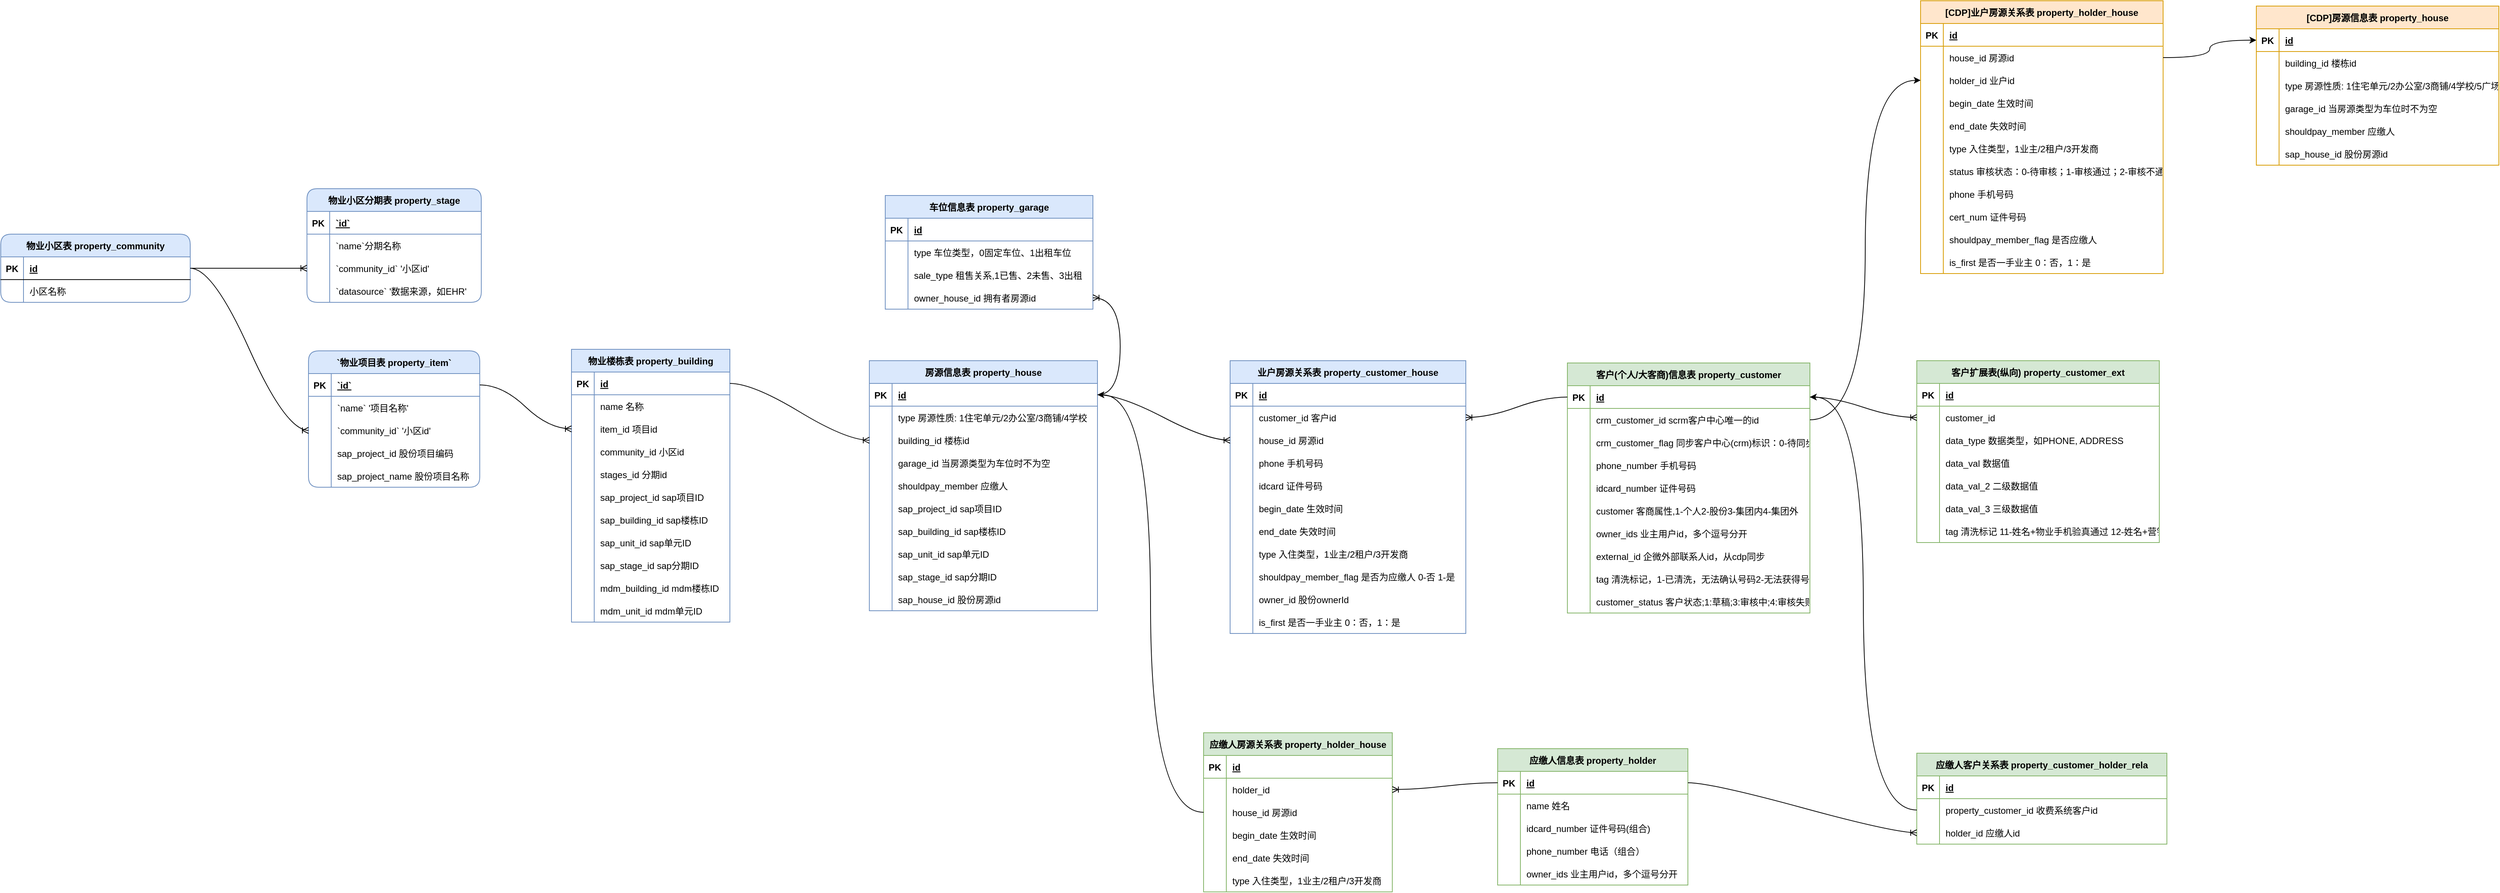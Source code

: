 <mxfile version="24.7.6">
  <diagram id="R2lEEEUBdFMjLlhIrx00" name="Page-1">
    <mxGraphModel dx="1622" dy="1046" grid="0" gridSize="10" guides="1" tooltips="1" connect="1" arrows="1" fold="1" page="0" pageScale="1" pageWidth="850" pageHeight="1100" background="none" math="0" shadow="0" extFonts="Permanent Marker^https://fonts.googleapis.com/css?family=Permanent+Marker">
      <root>
        <mxCell id="0" />
        <mxCell id="1" parent="0" />
        <mxCell id="C-vyLk0tnHw3VtMMgP7b-23" value="物业小区表 property_community" style="shape=table;startSize=30;container=1;collapsible=1;childLayout=tableLayout;fixedRows=1;rowLines=0;fontStyle=1;align=center;resizeLast=1;fillColor=#dae8fc;strokeColor=#6c8ebf;rounded=1;shadow=0;" parent="1" vertex="1">
          <mxGeometry x="-257" y="119" width="250" height="90" as="geometry" />
        </mxCell>
        <mxCell id="C-vyLk0tnHw3VtMMgP7b-24" value="" style="shape=partialRectangle;collapsible=0;dropTarget=0;pointerEvents=0;fillColor=none;points=[[0,0.5],[1,0.5]];portConstraint=eastwest;top=0;left=0;right=0;bottom=1;" parent="C-vyLk0tnHw3VtMMgP7b-23" vertex="1">
          <mxGeometry y="30" width="250" height="30" as="geometry" />
        </mxCell>
        <mxCell id="C-vyLk0tnHw3VtMMgP7b-25" value="PK" style="shape=partialRectangle;overflow=hidden;connectable=0;fillColor=none;top=0;left=0;bottom=0;right=0;fontStyle=1;" parent="C-vyLk0tnHw3VtMMgP7b-24" vertex="1">
          <mxGeometry width="30" height="30" as="geometry">
            <mxRectangle width="30" height="30" as="alternateBounds" />
          </mxGeometry>
        </mxCell>
        <mxCell id="C-vyLk0tnHw3VtMMgP7b-26" value="id " style="shape=partialRectangle;overflow=hidden;connectable=0;fillColor=none;top=0;left=0;bottom=0;right=0;align=left;spacingLeft=6;fontStyle=5;" parent="C-vyLk0tnHw3VtMMgP7b-24" vertex="1">
          <mxGeometry x="30" width="220" height="30" as="geometry">
            <mxRectangle width="220" height="30" as="alternateBounds" />
          </mxGeometry>
        </mxCell>
        <mxCell id="C-vyLk0tnHw3VtMMgP7b-27" value="" style="shape=partialRectangle;collapsible=0;dropTarget=0;pointerEvents=0;fillColor=none;points=[[0,0.5],[1,0.5]];portConstraint=eastwest;top=0;left=0;right=0;bottom=0;" parent="C-vyLk0tnHw3VtMMgP7b-23" vertex="1">
          <mxGeometry y="60" width="250" height="30" as="geometry" />
        </mxCell>
        <mxCell id="C-vyLk0tnHw3VtMMgP7b-28" value="" style="shape=partialRectangle;overflow=hidden;connectable=0;fillColor=none;top=0;left=0;bottom=0;right=0;" parent="C-vyLk0tnHw3VtMMgP7b-27" vertex="1">
          <mxGeometry width="30" height="30" as="geometry">
            <mxRectangle width="30" height="30" as="alternateBounds" />
          </mxGeometry>
        </mxCell>
        <mxCell id="C-vyLk0tnHw3VtMMgP7b-29" value="小区名称" style="shape=partialRectangle;overflow=hidden;connectable=0;fillColor=none;top=0;left=0;bottom=0;right=0;align=left;spacingLeft=6;" parent="C-vyLk0tnHw3VtMMgP7b-27" vertex="1">
          <mxGeometry x="30" width="220" height="30" as="geometry">
            <mxRectangle width="220" height="30" as="alternateBounds" />
          </mxGeometry>
        </mxCell>
        <mxCell id="i6-muVW5Pga2b9E3vO5z-124" value="物业小区分期表 property_stage" style="shape=table;startSize=30;container=1;collapsible=1;childLayout=tableLayout;fixedRows=1;rowLines=0;fontStyle=1;align=center;resizeLast=1;fillStyle=auto;fillColor=#dae8fc;strokeColor=#6c8ebf;rounded=1;gradientColor=none;swimlaneFillColor=none;" parent="1" vertex="1">
          <mxGeometry x="147" y="59" width="230" height="150" as="geometry" />
        </mxCell>
        <mxCell id="i6-muVW5Pga2b9E3vO5z-125" value="" style="shape=tableRow;horizontal=0;startSize=0;swimlaneHead=0;swimlaneBody=0;fillColor=none;collapsible=0;dropTarget=0;points=[[0,0.5],[1,0.5]];portConstraint=eastwest;strokeColor=inherit;top=0;left=0;right=0;bottom=1;" parent="i6-muVW5Pga2b9E3vO5z-124" vertex="1">
          <mxGeometry y="30" width="230" height="30" as="geometry" />
        </mxCell>
        <mxCell id="i6-muVW5Pga2b9E3vO5z-126" value="PK" style="shape=partialRectangle;overflow=hidden;connectable=0;fillColor=none;strokeColor=inherit;top=0;left=0;bottom=0;right=0;fontStyle=1;" parent="i6-muVW5Pga2b9E3vO5z-125" vertex="1">
          <mxGeometry width="30" height="30" as="geometry">
            <mxRectangle width="30" height="30" as="alternateBounds" />
          </mxGeometry>
        </mxCell>
        <mxCell id="i6-muVW5Pga2b9E3vO5z-127" value="`id` " style="shape=partialRectangle;overflow=hidden;connectable=0;fillColor=none;align=left;strokeColor=inherit;top=0;left=0;bottom=0;right=0;spacingLeft=6;fontStyle=5;" parent="i6-muVW5Pga2b9E3vO5z-125" vertex="1">
          <mxGeometry x="30" width="200" height="30" as="geometry">
            <mxRectangle width="200" height="30" as="alternateBounds" />
          </mxGeometry>
        </mxCell>
        <mxCell id="i6-muVW5Pga2b9E3vO5z-128" value="" style="shape=tableRow;horizontal=0;startSize=0;swimlaneHead=0;swimlaneBody=0;fillColor=none;collapsible=0;dropTarget=0;points=[[0,0.5],[1,0.5]];portConstraint=eastwest;strokeColor=inherit;top=0;left=0;right=0;bottom=0;" parent="i6-muVW5Pga2b9E3vO5z-124" vertex="1">
          <mxGeometry y="60" width="230" height="30" as="geometry" />
        </mxCell>
        <mxCell id="i6-muVW5Pga2b9E3vO5z-129" value="" style="shape=partialRectangle;overflow=hidden;connectable=0;fillColor=none;strokeColor=inherit;top=0;left=0;bottom=0;right=0;" parent="i6-muVW5Pga2b9E3vO5z-128" vertex="1">
          <mxGeometry width="30" height="30" as="geometry">
            <mxRectangle width="30" height="30" as="alternateBounds" />
          </mxGeometry>
        </mxCell>
        <mxCell id="i6-muVW5Pga2b9E3vO5z-130" value="`name`分期名称" style="shape=partialRectangle;overflow=hidden;connectable=0;fillColor=none;align=left;strokeColor=inherit;top=0;left=0;bottom=0;right=0;spacingLeft=6;" parent="i6-muVW5Pga2b9E3vO5z-128" vertex="1">
          <mxGeometry x="30" width="200" height="30" as="geometry">
            <mxRectangle width="200" height="30" as="alternateBounds" />
          </mxGeometry>
        </mxCell>
        <mxCell id="i6-muVW5Pga2b9E3vO5z-140" value="" style="shape=tableRow;horizontal=0;startSize=0;swimlaneHead=0;swimlaneBody=0;fillColor=none;collapsible=0;dropTarget=0;points=[[0,0.5],[1,0.5]];portConstraint=eastwest;strokeColor=inherit;top=0;left=0;right=0;bottom=0;" parent="i6-muVW5Pga2b9E3vO5z-124" vertex="1">
          <mxGeometry y="90" width="230" height="30" as="geometry" />
        </mxCell>
        <mxCell id="i6-muVW5Pga2b9E3vO5z-141" value="" style="shape=partialRectangle;overflow=hidden;connectable=0;fillColor=none;strokeColor=inherit;top=0;left=0;bottom=0;right=0;" parent="i6-muVW5Pga2b9E3vO5z-140" vertex="1">
          <mxGeometry width="30" height="30" as="geometry">
            <mxRectangle width="30" height="30" as="alternateBounds" />
          </mxGeometry>
        </mxCell>
        <mxCell id="i6-muVW5Pga2b9E3vO5z-142" value="`community_id` &#39;小区id&#39;" style="shape=partialRectangle;overflow=hidden;connectable=0;fillColor=none;align=left;strokeColor=inherit;top=0;left=0;bottom=0;right=0;spacingLeft=6;" parent="i6-muVW5Pga2b9E3vO5z-140" vertex="1">
          <mxGeometry x="30" width="200" height="30" as="geometry">
            <mxRectangle width="200" height="30" as="alternateBounds" />
          </mxGeometry>
        </mxCell>
        <mxCell id="i6-muVW5Pga2b9E3vO5z-137" value="" style="shape=tableRow;horizontal=0;startSize=0;swimlaneHead=0;swimlaneBody=0;fillColor=none;collapsible=0;dropTarget=0;points=[[0,0.5],[1,0.5]];portConstraint=eastwest;strokeColor=inherit;top=0;left=0;right=0;bottom=0;" parent="i6-muVW5Pga2b9E3vO5z-124" vertex="1">
          <mxGeometry y="120" width="230" height="30" as="geometry" />
        </mxCell>
        <mxCell id="i6-muVW5Pga2b9E3vO5z-138" value="" style="shape=partialRectangle;overflow=hidden;connectable=0;fillColor=none;strokeColor=inherit;top=0;left=0;bottom=0;right=0;" parent="i6-muVW5Pga2b9E3vO5z-137" vertex="1">
          <mxGeometry width="30" height="30" as="geometry">
            <mxRectangle width="30" height="30" as="alternateBounds" />
          </mxGeometry>
        </mxCell>
        <mxCell id="i6-muVW5Pga2b9E3vO5z-139" value="`datasource` &#39;数据来源，如EHR&#39;" style="shape=partialRectangle;overflow=hidden;connectable=0;fillColor=none;align=left;strokeColor=inherit;top=0;left=0;bottom=0;right=0;spacingLeft=6;" parent="i6-muVW5Pga2b9E3vO5z-137" vertex="1">
          <mxGeometry x="30" width="200" height="30" as="geometry">
            <mxRectangle width="200" height="30" as="alternateBounds" />
          </mxGeometry>
        </mxCell>
        <mxCell id="i6-muVW5Pga2b9E3vO5z-144" value="" style="fontSize=12;html=1;endArrow=ERoneToMany;rounded=0;entryX=0;entryY=0.5;entryDx=0;entryDy=0;exitX=1;exitY=0.5;exitDx=0;exitDy=0;" parent="1" source="C-vyLk0tnHw3VtMMgP7b-24" target="i6-muVW5Pga2b9E3vO5z-140" edge="1">
          <mxGeometry width="100" height="100" relative="1" as="geometry">
            <mxPoint x="120" y="125" as="sourcePoint" />
            <mxPoint x="400" y="224" as="targetPoint" />
          </mxGeometry>
        </mxCell>
        <mxCell id="i6-muVW5Pga2b9E3vO5z-146" value="`物业项目表 property_item`" style="shape=table;startSize=30;container=1;collapsible=1;childLayout=tableLayout;fixedRows=1;rowLines=0;fontStyle=1;align=center;resizeLast=1;fillColor=#dae8fc;fillStyle=auto;strokeColor=#6c8ebf;columnLines=1;resizeLastRow=0;noLabel=0;snapToPoint=0;treeFolding=0;rounded=1;" parent="1" vertex="1">
          <mxGeometry x="149" y="273" width="226" height="180" as="geometry" />
        </mxCell>
        <mxCell id="i6-muVW5Pga2b9E3vO5z-147" value="" style="shape=tableRow;horizontal=0;startSize=0;swimlaneHead=0;swimlaneBody=0;fillColor=none;collapsible=0;dropTarget=0;points=[[0,0.5],[1,0.5]];portConstraint=eastwest;strokeColor=inherit;top=0;left=0;right=0;bottom=1;" parent="i6-muVW5Pga2b9E3vO5z-146" vertex="1">
          <mxGeometry y="30" width="226" height="30" as="geometry" />
        </mxCell>
        <mxCell id="i6-muVW5Pga2b9E3vO5z-148" value="PK" style="shape=partialRectangle;overflow=hidden;connectable=0;fillColor=none;strokeColor=inherit;top=0;left=0;bottom=0;right=0;fontStyle=1;" parent="i6-muVW5Pga2b9E3vO5z-147" vertex="1">
          <mxGeometry width="30" height="30" as="geometry">
            <mxRectangle width="30" height="30" as="alternateBounds" />
          </mxGeometry>
        </mxCell>
        <mxCell id="i6-muVW5Pga2b9E3vO5z-149" value="`id` " style="shape=partialRectangle;overflow=hidden;connectable=0;fillColor=none;align=left;strokeColor=inherit;top=0;left=0;bottom=0;right=0;spacingLeft=6;fontStyle=5;" parent="i6-muVW5Pga2b9E3vO5z-147" vertex="1">
          <mxGeometry x="30" width="196" height="30" as="geometry">
            <mxRectangle width="196" height="30" as="alternateBounds" />
          </mxGeometry>
        </mxCell>
        <mxCell id="i6-muVW5Pga2b9E3vO5z-150" value="" style="shape=tableRow;horizontal=0;startSize=0;swimlaneHead=0;swimlaneBody=0;fillColor=none;collapsible=0;dropTarget=0;points=[[0,0.5],[1,0.5]];portConstraint=eastwest;strokeColor=inherit;top=0;left=0;right=0;bottom=0;" parent="i6-muVW5Pga2b9E3vO5z-146" vertex="1">
          <mxGeometry y="60" width="226" height="30" as="geometry" />
        </mxCell>
        <mxCell id="i6-muVW5Pga2b9E3vO5z-151" value="" style="shape=partialRectangle;overflow=hidden;connectable=0;fillColor=none;strokeColor=inherit;top=0;left=0;bottom=0;right=0;" parent="i6-muVW5Pga2b9E3vO5z-150" vertex="1">
          <mxGeometry width="30" height="30" as="geometry">
            <mxRectangle width="30" height="30" as="alternateBounds" />
          </mxGeometry>
        </mxCell>
        <mxCell id="i6-muVW5Pga2b9E3vO5z-152" value="`name` &#39;项目名称&#39;" style="shape=partialRectangle;overflow=hidden;connectable=0;fillColor=none;align=left;strokeColor=inherit;top=0;left=0;bottom=0;right=0;spacingLeft=6;" parent="i6-muVW5Pga2b9E3vO5z-150" vertex="1">
          <mxGeometry x="30" width="196" height="30" as="geometry">
            <mxRectangle width="196" height="30" as="alternateBounds" />
          </mxGeometry>
        </mxCell>
        <mxCell id="i6-muVW5Pga2b9E3vO5z-153" value="" style="shape=tableRow;horizontal=0;startSize=0;swimlaneHead=0;swimlaneBody=0;fillColor=none;collapsible=0;dropTarget=0;points=[[0,0.5],[1,0.5]];portConstraint=eastwest;strokeColor=inherit;top=0;left=0;right=0;bottom=0;" parent="i6-muVW5Pga2b9E3vO5z-146" vertex="1">
          <mxGeometry y="90" width="226" height="30" as="geometry" />
        </mxCell>
        <mxCell id="i6-muVW5Pga2b9E3vO5z-154" value="" style="shape=partialRectangle;overflow=hidden;connectable=0;fillColor=none;strokeColor=inherit;top=0;left=0;bottom=0;right=0;" parent="i6-muVW5Pga2b9E3vO5z-153" vertex="1">
          <mxGeometry width="30" height="30" as="geometry">
            <mxRectangle width="30" height="30" as="alternateBounds" />
          </mxGeometry>
        </mxCell>
        <mxCell id="i6-muVW5Pga2b9E3vO5z-155" value="`community_id` &#39;小区id&#39;" style="shape=partialRectangle;overflow=hidden;connectable=0;fillColor=none;align=left;strokeColor=inherit;top=0;left=0;bottom=0;right=0;spacingLeft=6;" parent="i6-muVW5Pga2b9E3vO5z-153" vertex="1">
          <mxGeometry x="30" width="196" height="30" as="geometry">
            <mxRectangle width="196" height="30" as="alternateBounds" />
          </mxGeometry>
        </mxCell>
        <mxCell id="i6-muVW5Pga2b9E3vO5z-156" value="" style="shape=tableRow;horizontal=0;startSize=0;swimlaneHead=0;swimlaneBody=0;fillColor=none;collapsible=0;dropTarget=0;points=[[0,0.5],[1,0.5]];portConstraint=eastwest;strokeColor=inherit;top=0;left=0;right=0;bottom=0;" parent="i6-muVW5Pga2b9E3vO5z-146" vertex="1">
          <mxGeometry y="120" width="226" height="30" as="geometry" />
        </mxCell>
        <mxCell id="i6-muVW5Pga2b9E3vO5z-157" value="" style="shape=partialRectangle;overflow=hidden;connectable=0;fillColor=none;strokeColor=inherit;top=0;left=0;bottom=0;right=0;" parent="i6-muVW5Pga2b9E3vO5z-156" vertex="1">
          <mxGeometry width="30" height="30" as="geometry">
            <mxRectangle width="30" height="30" as="alternateBounds" />
          </mxGeometry>
        </mxCell>
        <mxCell id="i6-muVW5Pga2b9E3vO5z-158" value="sap_project_id 股份项目编码" style="shape=partialRectangle;overflow=hidden;connectable=0;fillColor=none;align=left;strokeColor=inherit;top=0;left=0;bottom=0;right=0;spacingLeft=6;" parent="i6-muVW5Pga2b9E3vO5z-156" vertex="1">
          <mxGeometry x="30" width="196" height="30" as="geometry">
            <mxRectangle width="196" height="30" as="alternateBounds" />
          </mxGeometry>
        </mxCell>
        <mxCell id="i6-muVW5Pga2b9E3vO5z-159" value="" style="shape=tableRow;horizontal=0;startSize=0;swimlaneHead=0;swimlaneBody=0;fillColor=none;collapsible=0;dropTarget=0;points=[[0,0.5],[1,0.5]];portConstraint=eastwest;strokeColor=inherit;top=0;left=0;right=0;bottom=0;" parent="i6-muVW5Pga2b9E3vO5z-146" vertex="1">
          <mxGeometry y="150" width="226" height="30" as="geometry" />
        </mxCell>
        <mxCell id="i6-muVW5Pga2b9E3vO5z-160" value="" style="shape=partialRectangle;overflow=hidden;connectable=0;fillColor=none;strokeColor=inherit;top=0;left=0;bottom=0;right=0;" parent="i6-muVW5Pga2b9E3vO5z-159" vertex="1">
          <mxGeometry width="30" height="30" as="geometry">
            <mxRectangle width="30" height="30" as="alternateBounds" />
          </mxGeometry>
        </mxCell>
        <mxCell id="i6-muVW5Pga2b9E3vO5z-161" value="sap_project_name 股份项目名称" style="shape=partialRectangle;overflow=hidden;connectable=0;fillColor=none;align=left;strokeColor=inherit;top=0;left=0;bottom=0;right=0;spacingLeft=6;" parent="i6-muVW5Pga2b9E3vO5z-159" vertex="1">
          <mxGeometry x="30" width="196" height="30" as="geometry">
            <mxRectangle width="196" height="30" as="alternateBounds" />
          </mxGeometry>
        </mxCell>
        <mxCell id="i6-muVW5Pga2b9E3vO5z-162" value="" style="edgeStyle=entityRelationEdgeStyle;fontSize=12;html=1;endArrow=ERoneToMany;rounded=0;curved=1;exitX=1;exitY=0.5;exitDx=0;exitDy=0;" parent="1" source="C-vyLk0tnHw3VtMMgP7b-24" target="i6-muVW5Pga2b9E3vO5z-153" edge="1">
          <mxGeometry width="100" height="100" relative="1" as="geometry">
            <mxPoint x="56" y="266" as="sourcePoint" />
            <mxPoint x="219" y="426" as="targetPoint" />
            <Array as="points">
              <mxPoint x="189" y="466" />
            </Array>
          </mxGeometry>
        </mxCell>
        <mxCell id="i6-muVW5Pga2b9E3vO5z-166" value="物业楼栋表 property_building" style="shape=table;startSize=30;container=1;collapsible=1;childLayout=tableLayout;fixedRows=1;rowLines=0;fontStyle=1;align=center;resizeLast=1;fillColor=#dae8fc;strokeColor=#6c8ebf;" parent="1" vertex="1">
          <mxGeometry x="496" y="271" width="209" height="360" as="geometry" />
        </mxCell>
        <mxCell id="i6-muVW5Pga2b9E3vO5z-167" value="" style="shape=tableRow;horizontal=0;startSize=0;swimlaneHead=0;swimlaneBody=0;fillColor=none;collapsible=0;dropTarget=0;points=[[0,0.5],[1,0.5]];portConstraint=eastwest;strokeColor=inherit;top=0;left=0;right=0;bottom=1;" parent="i6-muVW5Pga2b9E3vO5z-166" vertex="1">
          <mxGeometry y="30" width="209" height="30" as="geometry" />
        </mxCell>
        <mxCell id="i6-muVW5Pga2b9E3vO5z-168" value="PK" style="shape=partialRectangle;overflow=hidden;connectable=0;fillColor=none;strokeColor=inherit;top=0;left=0;bottom=0;right=0;fontStyle=1;" parent="i6-muVW5Pga2b9E3vO5z-167" vertex="1">
          <mxGeometry width="30" height="30" as="geometry">
            <mxRectangle width="30" height="30" as="alternateBounds" />
          </mxGeometry>
        </mxCell>
        <mxCell id="i6-muVW5Pga2b9E3vO5z-169" value="id " style="shape=partialRectangle;overflow=hidden;connectable=0;fillColor=none;align=left;strokeColor=inherit;top=0;left=0;bottom=0;right=0;spacingLeft=6;fontStyle=5;" parent="i6-muVW5Pga2b9E3vO5z-167" vertex="1">
          <mxGeometry x="30" width="179" height="30" as="geometry">
            <mxRectangle width="179" height="30" as="alternateBounds" />
          </mxGeometry>
        </mxCell>
        <mxCell id="i6-muVW5Pga2b9E3vO5z-170" value="" style="shape=tableRow;horizontal=0;startSize=0;swimlaneHead=0;swimlaneBody=0;fillColor=none;collapsible=0;dropTarget=0;points=[[0,0.5],[1,0.5]];portConstraint=eastwest;strokeColor=inherit;top=0;left=0;right=0;bottom=0;" parent="i6-muVW5Pga2b9E3vO5z-166" vertex="1">
          <mxGeometry y="60" width="209" height="30" as="geometry" />
        </mxCell>
        <mxCell id="i6-muVW5Pga2b9E3vO5z-171" value="" style="shape=partialRectangle;overflow=hidden;connectable=0;fillColor=none;strokeColor=inherit;top=0;left=0;bottom=0;right=0;" parent="i6-muVW5Pga2b9E3vO5z-170" vertex="1">
          <mxGeometry width="30" height="30" as="geometry">
            <mxRectangle width="30" height="30" as="alternateBounds" />
          </mxGeometry>
        </mxCell>
        <mxCell id="i6-muVW5Pga2b9E3vO5z-172" value="name 名称" style="shape=partialRectangle;overflow=hidden;connectable=0;fillColor=none;align=left;strokeColor=inherit;top=0;left=0;bottom=0;right=0;spacingLeft=6;" parent="i6-muVW5Pga2b9E3vO5z-170" vertex="1">
          <mxGeometry x="30" width="179" height="30" as="geometry">
            <mxRectangle width="179" height="30" as="alternateBounds" />
          </mxGeometry>
        </mxCell>
        <mxCell id="i6-muVW5Pga2b9E3vO5z-198" style="shape=tableRow;horizontal=0;startSize=0;swimlaneHead=0;swimlaneBody=0;fillColor=none;collapsible=0;dropTarget=0;points=[[0,0.5],[1,0.5]];portConstraint=eastwest;strokeColor=inherit;top=0;left=0;right=0;bottom=0;" parent="i6-muVW5Pga2b9E3vO5z-166" vertex="1">
          <mxGeometry y="90" width="209" height="30" as="geometry" />
        </mxCell>
        <mxCell id="i6-muVW5Pga2b9E3vO5z-199" style="shape=partialRectangle;overflow=hidden;connectable=0;fillColor=none;strokeColor=inherit;top=0;left=0;bottom=0;right=0;" parent="i6-muVW5Pga2b9E3vO5z-198" vertex="1">
          <mxGeometry width="30" height="30" as="geometry">
            <mxRectangle width="30" height="30" as="alternateBounds" />
          </mxGeometry>
        </mxCell>
        <mxCell id="i6-muVW5Pga2b9E3vO5z-200" value="item_id 项目id" style="shape=partialRectangle;overflow=hidden;connectable=0;fillColor=none;align=left;strokeColor=inherit;top=0;left=0;bottom=0;right=0;spacingLeft=6;" parent="i6-muVW5Pga2b9E3vO5z-198" vertex="1">
          <mxGeometry x="30" width="179" height="30" as="geometry">
            <mxRectangle width="179" height="30" as="alternateBounds" />
          </mxGeometry>
        </mxCell>
        <mxCell id="i6-muVW5Pga2b9E3vO5z-173" value="" style="shape=tableRow;horizontal=0;startSize=0;swimlaneHead=0;swimlaneBody=0;fillColor=none;collapsible=0;dropTarget=0;points=[[0,0.5],[1,0.5]];portConstraint=eastwest;strokeColor=inherit;top=0;left=0;right=0;bottom=0;" parent="i6-muVW5Pga2b9E3vO5z-166" vertex="1">
          <mxGeometry y="120" width="209" height="30" as="geometry" />
        </mxCell>
        <mxCell id="i6-muVW5Pga2b9E3vO5z-174" value="" style="shape=partialRectangle;overflow=hidden;connectable=0;fillColor=none;strokeColor=inherit;top=0;left=0;bottom=0;right=0;" parent="i6-muVW5Pga2b9E3vO5z-173" vertex="1">
          <mxGeometry width="30" height="30" as="geometry">
            <mxRectangle width="30" height="30" as="alternateBounds" />
          </mxGeometry>
        </mxCell>
        <mxCell id="i6-muVW5Pga2b9E3vO5z-175" value="community_id 小区id" style="shape=partialRectangle;overflow=hidden;connectable=0;fillColor=none;align=left;strokeColor=inherit;top=0;left=0;bottom=0;right=0;spacingLeft=6;" parent="i6-muVW5Pga2b9E3vO5z-173" vertex="1">
          <mxGeometry x="30" width="179" height="30" as="geometry">
            <mxRectangle width="179" height="30" as="alternateBounds" />
          </mxGeometry>
        </mxCell>
        <mxCell id="i6-muVW5Pga2b9E3vO5z-176" value="" style="shape=tableRow;horizontal=0;startSize=0;swimlaneHead=0;swimlaneBody=0;fillColor=none;collapsible=0;dropTarget=0;points=[[0,0.5],[1,0.5]];portConstraint=eastwest;strokeColor=inherit;top=0;left=0;right=0;bottom=0;" parent="i6-muVW5Pga2b9E3vO5z-166" vertex="1">
          <mxGeometry y="150" width="209" height="30" as="geometry" />
        </mxCell>
        <mxCell id="i6-muVW5Pga2b9E3vO5z-177" value="" style="shape=partialRectangle;overflow=hidden;connectable=0;fillColor=none;strokeColor=inherit;top=0;left=0;bottom=0;right=0;" parent="i6-muVW5Pga2b9E3vO5z-176" vertex="1">
          <mxGeometry width="30" height="30" as="geometry">
            <mxRectangle width="30" height="30" as="alternateBounds" />
          </mxGeometry>
        </mxCell>
        <mxCell id="i6-muVW5Pga2b9E3vO5z-178" value="stages_id 分期id" style="shape=partialRectangle;overflow=hidden;connectable=0;fillColor=none;align=left;strokeColor=inherit;top=0;left=0;bottom=0;right=0;spacingLeft=6;" parent="i6-muVW5Pga2b9E3vO5z-176" vertex="1">
          <mxGeometry x="30" width="179" height="30" as="geometry">
            <mxRectangle width="179" height="30" as="alternateBounds" />
          </mxGeometry>
        </mxCell>
        <mxCell id="i6-muVW5Pga2b9E3vO5z-179" value="" style="shape=tableRow;horizontal=0;startSize=0;swimlaneHead=0;swimlaneBody=0;fillColor=none;collapsible=0;dropTarget=0;points=[[0,0.5],[1,0.5]];portConstraint=eastwest;strokeColor=inherit;top=0;left=0;right=0;bottom=0;" parent="i6-muVW5Pga2b9E3vO5z-166" vertex="1">
          <mxGeometry y="180" width="209" height="30" as="geometry" />
        </mxCell>
        <mxCell id="i6-muVW5Pga2b9E3vO5z-180" value="" style="shape=partialRectangle;overflow=hidden;connectable=0;fillColor=none;strokeColor=inherit;top=0;left=0;bottom=0;right=0;" parent="i6-muVW5Pga2b9E3vO5z-179" vertex="1">
          <mxGeometry width="30" height="30" as="geometry">
            <mxRectangle width="30" height="30" as="alternateBounds" />
          </mxGeometry>
        </mxCell>
        <mxCell id="i6-muVW5Pga2b9E3vO5z-181" value="sap_project_id sap项目ID" style="shape=partialRectangle;overflow=hidden;connectable=0;fillColor=none;align=left;strokeColor=inherit;top=0;left=0;bottom=0;right=0;spacingLeft=6;" parent="i6-muVW5Pga2b9E3vO5z-179" vertex="1">
          <mxGeometry x="30" width="179" height="30" as="geometry">
            <mxRectangle width="179" height="30" as="alternateBounds" />
          </mxGeometry>
        </mxCell>
        <mxCell id="i6-muVW5Pga2b9E3vO5z-182" value="" style="shape=tableRow;horizontal=0;startSize=0;swimlaneHead=0;swimlaneBody=0;fillColor=none;collapsible=0;dropTarget=0;points=[[0,0.5],[1,0.5]];portConstraint=eastwest;strokeColor=inherit;top=0;left=0;right=0;bottom=0;" parent="i6-muVW5Pga2b9E3vO5z-166" vertex="1">
          <mxGeometry y="210" width="209" height="30" as="geometry" />
        </mxCell>
        <mxCell id="i6-muVW5Pga2b9E3vO5z-183" value="" style="shape=partialRectangle;overflow=hidden;connectable=0;fillColor=none;strokeColor=inherit;top=0;left=0;bottom=0;right=0;" parent="i6-muVW5Pga2b9E3vO5z-182" vertex="1">
          <mxGeometry width="30" height="30" as="geometry">
            <mxRectangle width="30" height="30" as="alternateBounds" />
          </mxGeometry>
        </mxCell>
        <mxCell id="i6-muVW5Pga2b9E3vO5z-184" value="sap_building_id sap楼栋ID" style="shape=partialRectangle;overflow=hidden;connectable=0;fillColor=none;align=left;strokeColor=inherit;top=0;left=0;bottom=0;right=0;spacingLeft=6;" parent="i6-muVW5Pga2b9E3vO5z-182" vertex="1">
          <mxGeometry x="30" width="179" height="30" as="geometry">
            <mxRectangle width="179" height="30" as="alternateBounds" />
          </mxGeometry>
        </mxCell>
        <mxCell id="i6-muVW5Pga2b9E3vO5z-185" value="" style="shape=tableRow;horizontal=0;startSize=0;swimlaneHead=0;swimlaneBody=0;fillColor=none;collapsible=0;dropTarget=0;points=[[0,0.5],[1,0.5]];portConstraint=eastwest;strokeColor=inherit;top=0;left=0;right=0;bottom=0;" parent="i6-muVW5Pga2b9E3vO5z-166" vertex="1">
          <mxGeometry y="240" width="209" height="30" as="geometry" />
        </mxCell>
        <mxCell id="i6-muVW5Pga2b9E3vO5z-186" value="" style="shape=partialRectangle;overflow=hidden;connectable=0;fillColor=none;strokeColor=inherit;top=0;left=0;bottom=0;right=0;" parent="i6-muVW5Pga2b9E3vO5z-185" vertex="1">
          <mxGeometry width="30" height="30" as="geometry">
            <mxRectangle width="30" height="30" as="alternateBounds" />
          </mxGeometry>
        </mxCell>
        <mxCell id="i6-muVW5Pga2b9E3vO5z-187" value="sap_unit_id sap单元ID" style="shape=partialRectangle;overflow=hidden;connectable=0;fillColor=none;align=left;strokeColor=inherit;top=0;left=0;bottom=0;right=0;spacingLeft=6;" parent="i6-muVW5Pga2b9E3vO5z-185" vertex="1">
          <mxGeometry x="30" width="179" height="30" as="geometry">
            <mxRectangle width="179" height="30" as="alternateBounds" />
          </mxGeometry>
        </mxCell>
        <mxCell id="i6-muVW5Pga2b9E3vO5z-188" value="" style="shape=tableRow;horizontal=0;startSize=0;swimlaneHead=0;swimlaneBody=0;fillColor=none;collapsible=0;dropTarget=0;points=[[0,0.5],[1,0.5]];portConstraint=eastwest;strokeColor=inherit;top=0;left=0;right=0;bottom=0;" parent="i6-muVW5Pga2b9E3vO5z-166" vertex="1">
          <mxGeometry y="270" width="209" height="30" as="geometry" />
        </mxCell>
        <mxCell id="i6-muVW5Pga2b9E3vO5z-189" value="" style="shape=partialRectangle;overflow=hidden;connectable=0;fillColor=none;strokeColor=inherit;top=0;left=0;bottom=0;right=0;" parent="i6-muVW5Pga2b9E3vO5z-188" vertex="1">
          <mxGeometry width="30" height="30" as="geometry">
            <mxRectangle width="30" height="30" as="alternateBounds" />
          </mxGeometry>
        </mxCell>
        <mxCell id="i6-muVW5Pga2b9E3vO5z-190" value="sap_stage_id sap分期ID" style="shape=partialRectangle;overflow=hidden;connectable=0;fillColor=none;align=left;strokeColor=inherit;top=0;left=0;bottom=0;right=0;spacingLeft=6;" parent="i6-muVW5Pga2b9E3vO5z-188" vertex="1">
          <mxGeometry x="30" width="179" height="30" as="geometry">
            <mxRectangle width="179" height="30" as="alternateBounds" />
          </mxGeometry>
        </mxCell>
        <mxCell id="i6-muVW5Pga2b9E3vO5z-191" value="" style="shape=tableRow;horizontal=0;startSize=0;swimlaneHead=0;swimlaneBody=0;fillColor=none;collapsible=0;dropTarget=0;points=[[0,0.5],[1,0.5]];portConstraint=eastwest;strokeColor=inherit;top=0;left=0;right=0;bottom=0;" parent="i6-muVW5Pga2b9E3vO5z-166" vertex="1">
          <mxGeometry y="300" width="209" height="30" as="geometry" />
        </mxCell>
        <mxCell id="i6-muVW5Pga2b9E3vO5z-192" value="" style="shape=partialRectangle;overflow=hidden;connectable=0;fillColor=none;strokeColor=inherit;top=0;left=0;bottom=0;right=0;" parent="i6-muVW5Pga2b9E3vO5z-191" vertex="1">
          <mxGeometry width="30" height="30" as="geometry">
            <mxRectangle width="30" height="30" as="alternateBounds" />
          </mxGeometry>
        </mxCell>
        <mxCell id="i6-muVW5Pga2b9E3vO5z-193" value="mdm_building_id mdm楼栋ID" style="shape=partialRectangle;overflow=hidden;connectable=0;fillColor=none;align=left;strokeColor=inherit;top=0;left=0;bottom=0;right=0;spacingLeft=6;" parent="i6-muVW5Pga2b9E3vO5z-191" vertex="1">
          <mxGeometry x="30" width="179" height="30" as="geometry">
            <mxRectangle width="179" height="30" as="alternateBounds" />
          </mxGeometry>
        </mxCell>
        <mxCell id="i6-muVW5Pga2b9E3vO5z-194" value="" style="shape=tableRow;horizontal=0;startSize=0;swimlaneHead=0;swimlaneBody=0;fillColor=none;collapsible=0;dropTarget=0;points=[[0,0.5],[1,0.5]];portConstraint=eastwest;strokeColor=inherit;top=0;left=0;right=0;bottom=0;" parent="i6-muVW5Pga2b9E3vO5z-166" vertex="1">
          <mxGeometry y="330" width="209" height="30" as="geometry" />
        </mxCell>
        <mxCell id="i6-muVW5Pga2b9E3vO5z-195" value="" style="shape=partialRectangle;overflow=hidden;connectable=0;fillColor=none;strokeColor=inherit;top=0;left=0;bottom=0;right=0;" parent="i6-muVW5Pga2b9E3vO5z-194" vertex="1">
          <mxGeometry width="30" height="30" as="geometry">
            <mxRectangle width="30" height="30" as="alternateBounds" />
          </mxGeometry>
        </mxCell>
        <mxCell id="i6-muVW5Pga2b9E3vO5z-196" value="mdm_unit_id mdm单元ID" style="shape=partialRectangle;overflow=hidden;connectable=0;fillColor=none;align=left;strokeColor=inherit;top=0;left=0;bottom=0;right=0;spacingLeft=6;" parent="i6-muVW5Pga2b9E3vO5z-194" vertex="1">
          <mxGeometry x="30" width="179" height="30" as="geometry">
            <mxRectangle width="179" height="30" as="alternateBounds" />
          </mxGeometry>
        </mxCell>
        <mxCell id="i6-muVW5Pga2b9E3vO5z-197" value="" style="edgeStyle=entityRelationEdgeStyle;fontSize=12;html=1;endArrow=ERoneToMany;rounded=0;fontFamily=Helvetica;fontColor=default;fontStyle=1;curved=1;exitX=1;exitY=0.5;exitDx=0;exitDy=0;" parent="1" source="i6-muVW5Pga2b9E3vO5z-147" target="i6-muVW5Pga2b9E3vO5z-198" edge="1">
          <mxGeometry width="100" height="100" relative="1" as="geometry">
            <mxPoint x="466" y="419" as="sourcePoint" />
            <mxPoint x="566" y="319" as="targetPoint" />
          </mxGeometry>
        </mxCell>
        <mxCell id="i6-muVW5Pga2b9E3vO5z-201" value="房源信息表 property_house" style="shape=table;startSize=30;container=1;collapsible=1;childLayout=tableLayout;fixedRows=1;rowLines=0;fontStyle=1;align=center;resizeLast=1;fillColor=#dae8fc;strokeColor=#6c8ebf;" parent="1" vertex="1">
          <mxGeometry x="889" y="286" width="301" height="330" as="geometry" />
        </mxCell>
        <mxCell id="i6-muVW5Pga2b9E3vO5z-202" value="" style="shape=tableRow;horizontal=0;startSize=0;swimlaneHead=0;swimlaneBody=0;fillColor=none;collapsible=0;dropTarget=0;points=[[0,0.5],[1,0.5]];portConstraint=eastwest;strokeColor=inherit;top=0;left=0;right=0;bottom=1;" parent="i6-muVW5Pga2b9E3vO5z-201" vertex="1">
          <mxGeometry y="30" width="301" height="30" as="geometry" />
        </mxCell>
        <mxCell id="i6-muVW5Pga2b9E3vO5z-203" value="PK" style="shape=partialRectangle;overflow=hidden;connectable=0;fillColor=none;strokeColor=inherit;top=0;left=0;bottom=0;right=0;fontStyle=1;" parent="i6-muVW5Pga2b9E3vO5z-202" vertex="1">
          <mxGeometry width="30" height="30" as="geometry">
            <mxRectangle width="30" height="30" as="alternateBounds" />
          </mxGeometry>
        </mxCell>
        <mxCell id="i6-muVW5Pga2b9E3vO5z-204" value="id " style="shape=partialRectangle;overflow=hidden;connectable=0;fillColor=none;align=left;strokeColor=inherit;top=0;left=0;bottom=0;right=0;spacingLeft=6;fontStyle=5;" parent="i6-muVW5Pga2b9E3vO5z-202" vertex="1">
          <mxGeometry x="30" width="271" height="30" as="geometry">
            <mxRectangle width="271" height="30" as="alternateBounds" />
          </mxGeometry>
        </mxCell>
        <mxCell id="i6-muVW5Pga2b9E3vO5z-205" value="" style="shape=tableRow;horizontal=0;startSize=0;swimlaneHead=0;swimlaneBody=0;fillColor=none;collapsible=0;dropTarget=0;points=[[0,0.5],[1,0.5]];portConstraint=eastwest;strokeColor=inherit;top=0;left=0;right=0;bottom=0;" parent="i6-muVW5Pga2b9E3vO5z-201" vertex="1">
          <mxGeometry y="60" width="301" height="30" as="geometry" />
        </mxCell>
        <mxCell id="i6-muVW5Pga2b9E3vO5z-206" value="" style="shape=partialRectangle;overflow=hidden;connectable=0;fillColor=none;strokeColor=inherit;top=0;left=0;bottom=0;right=0;" parent="i6-muVW5Pga2b9E3vO5z-205" vertex="1">
          <mxGeometry width="30" height="30" as="geometry">
            <mxRectangle width="30" height="30" as="alternateBounds" />
          </mxGeometry>
        </mxCell>
        <mxCell id="i6-muVW5Pga2b9E3vO5z-207" value="type 房源性质: 1住宅单元/2办公室/3商铺/4学校" style="shape=partialRectangle;overflow=hidden;connectable=0;fillColor=none;align=left;strokeColor=inherit;top=0;left=0;bottom=0;right=0;spacingLeft=6;" parent="i6-muVW5Pga2b9E3vO5z-205" vertex="1">
          <mxGeometry x="30" width="271" height="30" as="geometry">
            <mxRectangle width="271" height="30" as="alternateBounds" />
          </mxGeometry>
        </mxCell>
        <mxCell id="i6-muVW5Pga2b9E3vO5z-208" value="" style="shape=tableRow;horizontal=0;startSize=0;swimlaneHead=0;swimlaneBody=0;fillColor=none;collapsible=0;dropTarget=0;points=[[0,0.5],[1,0.5]];portConstraint=eastwest;strokeColor=inherit;top=0;left=0;right=0;bottom=0;" parent="i6-muVW5Pga2b9E3vO5z-201" vertex="1">
          <mxGeometry y="90" width="301" height="30" as="geometry" />
        </mxCell>
        <mxCell id="i6-muVW5Pga2b9E3vO5z-209" value="" style="shape=partialRectangle;overflow=hidden;connectable=0;fillColor=none;strokeColor=inherit;top=0;left=0;bottom=0;right=0;" parent="i6-muVW5Pga2b9E3vO5z-208" vertex="1">
          <mxGeometry width="30" height="30" as="geometry">
            <mxRectangle width="30" height="30" as="alternateBounds" />
          </mxGeometry>
        </mxCell>
        <mxCell id="i6-muVW5Pga2b9E3vO5z-210" value="building_id 楼栋id" style="shape=partialRectangle;overflow=hidden;connectable=0;fillColor=none;align=left;strokeColor=inherit;top=0;left=0;bottom=0;right=0;spacingLeft=6;" parent="i6-muVW5Pga2b9E3vO5z-208" vertex="1">
          <mxGeometry x="30" width="271" height="30" as="geometry">
            <mxRectangle width="271" height="30" as="alternateBounds" />
          </mxGeometry>
        </mxCell>
        <mxCell id="i6-muVW5Pga2b9E3vO5z-211" value="" style="shape=tableRow;horizontal=0;startSize=0;swimlaneHead=0;swimlaneBody=0;fillColor=none;collapsible=0;dropTarget=0;points=[[0,0.5],[1,0.5]];portConstraint=eastwest;strokeColor=inherit;top=0;left=0;right=0;bottom=0;" parent="i6-muVW5Pga2b9E3vO5z-201" vertex="1">
          <mxGeometry y="120" width="301" height="30" as="geometry" />
        </mxCell>
        <mxCell id="i6-muVW5Pga2b9E3vO5z-212" value="" style="shape=partialRectangle;overflow=hidden;connectable=0;fillColor=none;strokeColor=inherit;top=0;left=0;bottom=0;right=0;" parent="i6-muVW5Pga2b9E3vO5z-211" vertex="1">
          <mxGeometry width="30" height="30" as="geometry">
            <mxRectangle width="30" height="30" as="alternateBounds" />
          </mxGeometry>
        </mxCell>
        <mxCell id="i6-muVW5Pga2b9E3vO5z-213" value="garage_id 当房源类型为车位时不为空" style="shape=partialRectangle;overflow=hidden;connectable=0;fillColor=none;align=left;strokeColor=inherit;top=0;left=0;bottom=0;right=0;spacingLeft=6;" parent="i6-muVW5Pga2b9E3vO5z-211" vertex="1">
          <mxGeometry x="30" width="271" height="30" as="geometry">
            <mxRectangle width="271" height="30" as="alternateBounds" />
          </mxGeometry>
        </mxCell>
        <mxCell id="i6-muVW5Pga2b9E3vO5z-214" value="" style="shape=tableRow;horizontal=0;startSize=0;swimlaneHead=0;swimlaneBody=0;fillColor=none;collapsible=0;dropTarget=0;points=[[0,0.5],[1,0.5]];portConstraint=eastwest;strokeColor=inherit;top=0;left=0;right=0;bottom=0;" parent="i6-muVW5Pga2b9E3vO5z-201" vertex="1">
          <mxGeometry y="150" width="301" height="30" as="geometry" />
        </mxCell>
        <mxCell id="i6-muVW5Pga2b9E3vO5z-215" value="" style="shape=partialRectangle;overflow=hidden;connectable=0;fillColor=none;strokeColor=inherit;top=0;left=0;bottom=0;right=0;" parent="i6-muVW5Pga2b9E3vO5z-214" vertex="1">
          <mxGeometry width="30" height="30" as="geometry">
            <mxRectangle width="30" height="30" as="alternateBounds" />
          </mxGeometry>
        </mxCell>
        <mxCell id="i6-muVW5Pga2b9E3vO5z-216" value="shouldpay_member 应缴人" style="shape=partialRectangle;overflow=hidden;connectable=0;fillColor=none;align=left;strokeColor=inherit;top=0;left=0;bottom=0;right=0;spacingLeft=6;" parent="i6-muVW5Pga2b9E3vO5z-214" vertex="1">
          <mxGeometry x="30" width="271" height="30" as="geometry">
            <mxRectangle width="271" height="30" as="alternateBounds" />
          </mxGeometry>
        </mxCell>
        <mxCell id="i6-muVW5Pga2b9E3vO5z-217" value="" style="shape=tableRow;horizontal=0;startSize=0;swimlaneHead=0;swimlaneBody=0;fillColor=none;collapsible=0;dropTarget=0;points=[[0,0.5],[1,0.5]];portConstraint=eastwest;strokeColor=inherit;top=0;left=0;right=0;bottom=0;" parent="i6-muVW5Pga2b9E3vO5z-201" vertex="1">
          <mxGeometry y="180" width="301" height="30" as="geometry" />
        </mxCell>
        <mxCell id="i6-muVW5Pga2b9E3vO5z-218" value="" style="shape=partialRectangle;overflow=hidden;connectable=0;fillColor=none;strokeColor=inherit;top=0;left=0;bottom=0;right=0;" parent="i6-muVW5Pga2b9E3vO5z-217" vertex="1">
          <mxGeometry width="30" height="30" as="geometry">
            <mxRectangle width="30" height="30" as="alternateBounds" />
          </mxGeometry>
        </mxCell>
        <mxCell id="i6-muVW5Pga2b9E3vO5z-219" value="sap_project_id sap项目ID" style="shape=partialRectangle;overflow=hidden;connectable=0;fillColor=none;align=left;strokeColor=inherit;top=0;left=0;bottom=0;right=0;spacingLeft=6;" parent="i6-muVW5Pga2b9E3vO5z-217" vertex="1">
          <mxGeometry x="30" width="271" height="30" as="geometry">
            <mxRectangle width="271" height="30" as="alternateBounds" />
          </mxGeometry>
        </mxCell>
        <mxCell id="i6-muVW5Pga2b9E3vO5z-220" value="" style="shape=tableRow;horizontal=0;startSize=0;swimlaneHead=0;swimlaneBody=0;fillColor=none;collapsible=0;dropTarget=0;points=[[0,0.5],[1,0.5]];portConstraint=eastwest;strokeColor=inherit;top=0;left=0;right=0;bottom=0;" parent="i6-muVW5Pga2b9E3vO5z-201" vertex="1">
          <mxGeometry y="210" width="301" height="30" as="geometry" />
        </mxCell>
        <mxCell id="i6-muVW5Pga2b9E3vO5z-221" value="" style="shape=partialRectangle;overflow=hidden;connectable=0;fillColor=none;strokeColor=inherit;top=0;left=0;bottom=0;right=0;" parent="i6-muVW5Pga2b9E3vO5z-220" vertex="1">
          <mxGeometry width="30" height="30" as="geometry">
            <mxRectangle width="30" height="30" as="alternateBounds" />
          </mxGeometry>
        </mxCell>
        <mxCell id="i6-muVW5Pga2b9E3vO5z-222" value="sap_building_id sap楼栋ID" style="shape=partialRectangle;overflow=hidden;connectable=0;fillColor=none;align=left;strokeColor=inherit;top=0;left=0;bottom=0;right=0;spacingLeft=6;" parent="i6-muVW5Pga2b9E3vO5z-220" vertex="1">
          <mxGeometry x="30" width="271" height="30" as="geometry">
            <mxRectangle width="271" height="30" as="alternateBounds" />
          </mxGeometry>
        </mxCell>
        <mxCell id="i6-muVW5Pga2b9E3vO5z-223" value="" style="shape=tableRow;horizontal=0;startSize=0;swimlaneHead=0;swimlaneBody=0;fillColor=none;collapsible=0;dropTarget=0;points=[[0,0.5],[1,0.5]];portConstraint=eastwest;strokeColor=inherit;top=0;left=0;right=0;bottom=0;" parent="i6-muVW5Pga2b9E3vO5z-201" vertex="1">
          <mxGeometry y="240" width="301" height="30" as="geometry" />
        </mxCell>
        <mxCell id="i6-muVW5Pga2b9E3vO5z-224" value="" style="shape=partialRectangle;overflow=hidden;connectable=0;fillColor=none;strokeColor=inherit;top=0;left=0;bottom=0;right=0;" parent="i6-muVW5Pga2b9E3vO5z-223" vertex="1">
          <mxGeometry width="30" height="30" as="geometry">
            <mxRectangle width="30" height="30" as="alternateBounds" />
          </mxGeometry>
        </mxCell>
        <mxCell id="i6-muVW5Pga2b9E3vO5z-225" value="sap_unit_id sap单元ID" style="shape=partialRectangle;overflow=hidden;connectable=0;fillColor=none;align=left;strokeColor=inherit;top=0;left=0;bottom=0;right=0;spacingLeft=6;" parent="i6-muVW5Pga2b9E3vO5z-223" vertex="1">
          <mxGeometry x="30" width="271" height="30" as="geometry">
            <mxRectangle width="271" height="30" as="alternateBounds" />
          </mxGeometry>
        </mxCell>
        <mxCell id="i6-muVW5Pga2b9E3vO5z-226" value="" style="shape=tableRow;horizontal=0;startSize=0;swimlaneHead=0;swimlaneBody=0;fillColor=none;collapsible=0;dropTarget=0;points=[[0,0.5],[1,0.5]];portConstraint=eastwest;strokeColor=inherit;top=0;left=0;right=0;bottom=0;" parent="i6-muVW5Pga2b9E3vO5z-201" vertex="1">
          <mxGeometry y="270" width="301" height="30" as="geometry" />
        </mxCell>
        <mxCell id="i6-muVW5Pga2b9E3vO5z-227" value="" style="shape=partialRectangle;overflow=hidden;connectable=0;fillColor=none;strokeColor=inherit;top=0;left=0;bottom=0;right=0;" parent="i6-muVW5Pga2b9E3vO5z-226" vertex="1">
          <mxGeometry width="30" height="30" as="geometry">
            <mxRectangle width="30" height="30" as="alternateBounds" />
          </mxGeometry>
        </mxCell>
        <mxCell id="i6-muVW5Pga2b9E3vO5z-228" value="sap_stage_id sap分期ID" style="shape=partialRectangle;overflow=hidden;connectable=0;fillColor=none;align=left;strokeColor=inherit;top=0;left=0;bottom=0;right=0;spacingLeft=6;" parent="i6-muVW5Pga2b9E3vO5z-226" vertex="1">
          <mxGeometry x="30" width="271" height="30" as="geometry">
            <mxRectangle width="271" height="30" as="alternateBounds" />
          </mxGeometry>
        </mxCell>
        <mxCell id="i6-muVW5Pga2b9E3vO5z-229" value="" style="shape=tableRow;horizontal=0;startSize=0;swimlaneHead=0;swimlaneBody=0;fillColor=none;collapsible=0;dropTarget=0;points=[[0,0.5],[1,0.5]];portConstraint=eastwest;strokeColor=inherit;top=0;left=0;right=0;bottom=0;" parent="i6-muVW5Pga2b9E3vO5z-201" vertex="1">
          <mxGeometry y="300" width="301" height="30" as="geometry" />
        </mxCell>
        <mxCell id="i6-muVW5Pga2b9E3vO5z-230" value="" style="shape=partialRectangle;overflow=hidden;connectable=0;fillColor=none;strokeColor=inherit;top=0;left=0;bottom=0;right=0;" parent="i6-muVW5Pga2b9E3vO5z-229" vertex="1">
          <mxGeometry width="30" height="30" as="geometry">
            <mxRectangle width="30" height="30" as="alternateBounds" />
          </mxGeometry>
        </mxCell>
        <mxCell id="i6-muVW5Pga2b9E3vO5z-231" value="sap_house_id 股份房源id" style="shape=partialRectangle;overflow=hidden;connectable=0;fillColor=none;align=left;strokeColor=inherit;top=0;left=0;bottom=0;right=0;spacingLeft=6;" parent="i6-muVW5Pga2b9E3vO5z-229" vertex="1">
          <mxGeometry x="30" width="271" height="30" as="geometry">
            <mxRectangle width="271" height="30" as="alternateBounds" />
          </mxGeometry>
        </mxCell>
        <mxCell id="i6-muVW5Pga2b9E3vO5z-232" value="" style="edgeStyle=entityRelationEdgeStyle;fontSize=12;html=1;endArrow=ERoneToMany;rounded=0;fontFamily=Helvetica;fontColor=default;fontStyle=1;curved=1;exitX=1;exitY=0.5;exitDx=0;exitDy=0;" parent="1" source="i6-muVW5Pga2b9E3vO5z-167" target="i6-muVW5Pga2b9E3vO5z-208" edge="1">
          <mxGeometry width="100" height="100" relative="1" as="geometry">
            <mxPoint x="926" y="528" as="sourcePoint" />
            <mxPoint x="1026" y="428" as="targetPoint" />
          </mxGeometry>
        </mxCell>
        <mxCell id="i6-muVW5Pga2b9E3vO5z-233" value="车位信息表 property_garage" style="shape=table;startSize=30;container=1;collapsible=1;childLayout=tableLayout;fixedRows=1;rowLines=0;fontStyle=1;align=center;resizeLast=1;fillColor=#dae8fc;strokeColor=#6c8ebf;" parent="1" vertex="1">
          <mxGeometry x="910" y="68" width="274" height="150" as="geometry" />
        </mxCell>
        <mxCell id="i6-muVW5Pga2b9E3vO5z-234" value="" style="shape=tableRow;horizontal=0;startSize=0;swimlaneHead=0;swimlaneBody=0;fillColor=none;collapsible=0;dropTarget=0;points=[[0,0.5],[1,0.5]];portConstraint=eastwest;strokeColor=inherit;top=0;left=0;right=0;bottom=1;" parent="i6-muVW5Pga2b9E3vO5z-233" vertex="1">
          <mxGeometry y="30" width="274" height="30" as="geometry" />
        </mxCell>
        <mxCell id="i6-muVW5Pga2b9E3vO5z-235" value="PK" style="shape=partialRectangle;overflow=hidden;connectable=0;fillColor=none;strokeColor=inherit;top=0;left=0;bottom=0;right=0;fontStyle=1;" parent="i6-muVW5Pga2b9E3vO5z-234" vertex="1">
          <mxGeometry width="30" height="30" as="geometry">
            <mxRectangle width="30" height="30" as="alternateBounds" />
          </mxGeometry>
        </mxCell>
        <mxCell id="i6-muVW5Pga2b9E3vO5z-236" value="id " style="shape=partialRectangle;overflow=hidden;connectable=0;fillColor=none;align=left;strokeColor=inherit;top=0;left=0;bottom=0;right=0;spacingLeft=6;fontStyle=5;" parent="i6-muVW5Pga2b9E3vO5z-234" vertex="1">
          <mxGeometry x="30" width="244" height="30" as="geometry">
            <mxRectangle width="244" height="30" as="alternateBounds" />
          </mxGeometry>
        </mxCell>
        <mxCell id="i6-muVW5Pga2b9E3vO5z-237" value="" style="shape=tableRow;horizontal=0;startSize=0;swimlaneHead=0;swimlaneBody=0;fillColor=none;collapsible=0;dropTarget=0;points=[[0,0.5],[1,0.5]];portConstraint=eastwest;strokeColor=inherit;top=0;left=0;right=0;bottom=0;" parent="i6-muVW5Pga2b9E3vO5z-233" vertex="1">
          <mxGeometry y="60" width="274" height="30" as="geometry" />
        </mxCell>
        <mxCell id="i6-muVW5Pga2b9E3vO5z-238" value="" style="shape=partialRectangle;overflow=hidden;connectable=0;fillColor=none;strokeColor=inherit;top=0;left=0;bottom=0;right=0;" parent="i6-muVW5Pga2b9E3vO5z-237" vertex="1">
          <mxGeometry width="30" height="30" as="geometry">
            <mxRectangle width="30" height="30" as="alternateBounds" />
          </mxGeometry>
        </mxCell>
        <mxCell id="i6-muVW5Pga2b9E3vO5z-239" value="type 车位类型，0固定车位、1出租车位" style="shape=partialRectangle;overflow=hidden;connectable=0;fillColor=none;align=left;strokeColor=inherit;top=0;left=0;bottom=0;right=0;spacingLeft=6;" parent="i6-muVW5Pga2b9E3vO5z-237" vertex="1">
          <mxGeometry x="30" width="244" height="30" as="geometry">
            <mxRectangle width="244" height="30" as="alternateBounds" />
          </mxGeometry>
        </mxCell>
        <mxCell id="i6-muVW5Pga2b9E3vO5z-240" value="" style="shape=tableRow;horizontal=0;startSize=0;swimlaneHead=0;swimlaneBody=0;fillColor=none;collapsible=0;dropTarget=0;points=[[0,0.5],[1,0.5]];portConstraint=eastwest;strokeColor=inherit;top=0;left=0;right=0;bottom=0;" parent="i6-muVW5Pga2b9E3vO5z-233" vertex="1">
          <mxGeometry y="90" width="274" height="30" as="geometry" />
        </mxCell>
        <mxCell id="i6-muVW5Pga2b9E3vO5z-241" value="" style="shape=partialRectangle;overflow=hidden;connectable=0;fillColor=none;strokeColor=inherit;top=0;left=0;bottom=0;right=0;" parent="i6-muVW5Pga2b9E3vO5z-240" vertex="1">
          <mxGeometry width="30" height="30" as="geometry">
            <mxRectangle width="30" height="30" as="alternateBounds" />
          </mxGeometry>
        </mxCell>
        <mxCell id="i6-muVW5Pga2b9E3vO5z-242" value="sale_type 租售关系,1已售、2未售、3出租" style="shape=partialRectangle;overflow=hidden;connectable=0;fillColor=none;align=left;strokeColor=inherit;top=0;left=0;bottom=0;right=0;spacingLeft=6;" parent="i6-muVW5Pga2b9E3vO5z-240" vertex="1">
          <mxGeometry x="30" width="244" height="30" as="geometry">
            <mxRectangle width="244" height="30" as="alternateBounds" />
          </mxGeometry>
        </mxCell>
        <mxCell id="i6-muVW5Pga2b9E3vO5z-243" value="" style="shape=tableRow;horizontal=0;startSize=0;swimlaneHead=0;swimlaneBody=0;fillColor=none;collapsible=0;dropTarget=0;points=[[0,0.5],[1,0.5]];portConstraint=eastwest;strokeColor=inherit;top=0;left=0;right=0;bottom=0;" parent="i6-muVW5Pga2b9E3vO5z-233" vertex="1">
          <mxGeometry y="120" width="274" height="30" as="geometry" />
        </mxCell>
        <mxCell id="i6-muVW5Pga2b9E3vO5z-244" value="" style="shape=partialRectangle;overflow=hidden;connectable=0;fillColor=none;strokeColor=inherit;top=0;left=0;bottom=0;right=0;" parent="i6-muVW5Pga2b9E3vO5z-243" vertex="1">
          <mxGeometry width="30" height="30" as="geometry">
            <mxRectangle width="30" height="30" as="alternateBounds" />
          </mxGeometry>
        </mxCell>
        <mxCell id="i6-muVW5Pga2b9E3vO5z-245" value="owner_house_id 拥有者房源id" style="shape=partialRectangle;overflow=hidden;connectable=0;fillColor=none;align=left;strokeColor=inherit;top=0;left=0;bottom=0;right=0;spacingLeft=6;" parent="i6-muVW5Pga2b9E3vO5z-243" vertex="1">
          <mxGeometry x="30" width="244" height="30" as="geometry">
            <mxRectangle width="244" height="30" as="alternateBounds" />
          </mxGeometry>
        </mxCell>
        <mxCell id="i6-muVW5Pga2b9E3vO5z-246" value="" style="edgeStyle=entityRelationEdgeStyle;fontSize=12;html=1;endArrow=ERoneToMany;rounded=0;fontFamily=Helvetica;fontColor=default;fontStyle=1;curved=1;" parent="1" source="i6-muVW5Pga2b9E3vO5z-202" target="i6-muVW5Pga2b9E3vO5z-243" edge="1">
          <mxGeometry width="100" height="100" relative="1" as="geometry">
            <mxPoint x="859" y="589" as="sourcePoint" />
            <mxPoint x="959" y="489" as="targetPoint" />
          </mxGeometry>
        </mxCell>
        <mxCell id="i6-muVW5Pga2b9E3vO5z-247" value="业户房源关系表 property_customer_house" style="shape=table;startSize=30;container=1;collapsible=1;childLayout=tableLayout;fixedRows=1;rowLines=0;fontStyle=1;align=center;resizeLast=1;fillColor=#dae8fc;strokeColor=#6c8ebf;" parent="1" vertex="1">
          <mxGeometry x="1365" y="286" width="311" height="360" as="geometry" />
        </mxCell>
        <mxCell id="i6-muVW5Pga2b9E3vO5z-248" value="" style="shape=tableRow;horizontal=0;startSize=0;swimlaneHead=0;swimlaneBody=0;fillColor=none;collapsible=0;dropTarget=0;points=[[0,0.5],[1,0.5]];portConstraint=eastwest;strokeColor=inherit;top=0;left=0;right=0;bottom=1;" parent="i6-muVW5Pga2b9E3vO5z-247" vertex="1">
          <mxGeometry y="30" width="311" height="30" as="geometry" />
        </mxCell>
        <mxCell id="i6-muVW5Pga2b9E3vO5z-249" value="PK" style="shape=partialRectangle;overflow=hidden;connectable=0;fillColor=none;strokeColor=inherit;top=0;left=0;bottom=0;right=0;fontStyle=1;" parent="i6-muVW5Pga2b9E3vO5z-248" vertex="1">
          <mxGeometry width="30" height="30" as="geometry">
            <mxRectangle width="30" height="30" as="alternateBounds" />
          </mxGeometry>
        </mxCell>
        <mxCell id="i6-muVW5Pga2b9E3vO5z-250" value="id " style="shape=partialRectangle;overflow=hidden;connectable=0;fillColor=none;align=left;strokeColor=inherit;top=0;left=0;bottom=0;right=0;spacingLeft=6;fontStyle=5;" parent="i6-muVW5Pga2b9E3vO5z-248" vertex="1">
          <mxGeometry x="30" width="281" height="30" as="geometry">
            <mxRectangle width="281" height="30" as="alternateBounds" />
          </mxGeometry>
        </mxCell>
        <mxCell id="i6-muVW5Pga2b9E3vO5z-251" value="" style="shape=tableRow;horizontal=0;startSize=0;swimlaneHead=0;swimlaneBody=0;fillColor=none;collapsible=0;dropTarget=0;points=[[0,0.5],[1,0.5]];portConstraint=eastwest;strokeColor=inherit;top=0;left=0;right=0;bottom=0;" parent="i6-muVW5Pga2b9E3vO5z-247" vertex="1">
          <mxGeometry y="60" width="311" height="30" as="geometry" />
        </mxCell>
        <mxCell id="i6-muVW5Pga2b9E3vO5z-252" value="" style="shape=partialRectangle;overflow=hidden;connectable=0;fillColor=none;strokeColor=inherit;top=0;left=0;bottom=0;right=0;" parent="i6-muVW5Pga2b9E3vO5z-251" vertex="1">
          <mxGeometry width="30" height="30" as="geometry">
            <mxRectangle width="30" height="30" as="alternateBounds" />
          </mxGeometry>
        </mxCell>
        <mxCell id="i6-muVW5Pga2b9E3vO5z-253" value="customer_id 客户id" style="shape=partialRectangle;overflow=hidden;connectable=0;fillColor=none;align=left;strokeColor=inherit;top=0;left=0;bottom=0;right=0;spacingLeft=6;" parent="i6-muVW5Pga2b9E3vO5z-251" vertex="1">
          <mxGeometry x="30" width="281" height="30" as="geometry">
            <mxRectangle width="281" height="30" as="alternateBounds" />
          </mxGeometry>
        </mxCell>
        <mxCell id="i6-muVW5Pga2b9E3vO5z-254" value="" style="shape=tableRow;horizontal=0;startSize=0;swimlaneHead=0;swimlaneBody=0;fillColor=none;collapsible=0;dropTarget=0;points=[[0,0.5],[1,0.5]];portConstraint=eastwest;strokeColor=inherit;top=0;left=0;right=0;bottom=0;" parent="i6-muVW5Pga2b9E3vO5z-247" vertex="1">
          <mxGeometry y="90" width="311" height="30" as="geometry" />
        </mxCell>
        <mxCell id="i6-muVW5Pga2b9E3vO5z-255" value="" style="shape=partialRectangle;overflow=hidden;connectable=0;fillColor=none;strokeColor=inherit;top=0;left=0;bottom=0;right=0;" parent="i6-muVW5Pga2b9E3vO5z-254" vertex="1">
          <mxGeometry width="30" height="30" as="geometry">
            <mxRectangle width="30" height="30" as="alternateBounds" />
          </mxGeometry>
        </mxCell>
        <mxCell id="i6-muVW5Pga2b9E3vO5z-256" value="house_id 房源id" style="shape=partialRectangle;overflow=hidden;connectable=0;fillColor=none;align=left;strokeColor=inherit;top=0;left=0;bottom=0;right=0;spacingLeft=6;" parent="i6-muVW5Pga2b9E3vO5z-254" vertex="1">
          <mxGeometry x="30" width="281" height="30" as="geometry">
            <mxRectangle width="281" height="30" as="alternateBounds" />
          </mxGeometry>
        </mxCell>
        <mxCell id="i6-muVW5Pga2b9E3vO5z-257" value="" style="shape=tableRow;horizontal=0;startSize=0;swimlaneHead=0;swimlaneBody=0;fillColor=none;collapsible=0;dropTarget=0;points=[[0,0.5],[1,0.5]];portConstraint=eastwest;strokeColor=inherit;top=0;left=0;right=0;bottom=0;" parent="i6-muVW5Pga2b9E3vO5z-247" vertex="1">
          <mxGeometry y="120" width="311" height="30" as="geometry" />
        </mxCell>
        <mxCell id="i6-muVW5Pga2b9E3vO5z-258" value="" style="shape=partialRectangle;overflow=hidden;connectable=0;fillColor=none;strokeColor=inherit;top=0;left=0;bottom=0;right=0;" parent="i6-muVW5Pga2b9E3vO5z-257" vertex="1">
          <mxGeometry width="30" height="30" as="geometry">
            <mxRectangle width="30" height="30" as="alternateBounds" />
          </mxGeometry>
        </mxCell>
        <mxCell id="i6-muVW5Pga2b9E3vO5z-259" value="phone 手机号码" style="shape=partialRectangle;overflow=hidden;connectable=0;fillColor=none;align=left;strokeColor=inherit;top=0;left=0;bottom=0;right=0;spacingLeft=6;" parent="i6-muVW5Pga2b9E3vO5z-257" vertex="1">
          <mxGeometry x="30" width="281" height="30" as="geometry">
            <mxRectangle width="281" height="30" as="alternateBounds" />
          </mxGeometry>
        </mxCell>
        <mxCell id="i6-muVW5Pga2b9E3vO5z-260" value="" style="shape=tableRow;horizontal=0;startSize=0;swimlaneHead=0;swimlaneBody=0;fillColor=none;collapsible=0;dropTarget=0;points=[[0,0.5],[1,0.5]];portConstraint=eastwest;strokeColor=inherit;top=0;left=0;right=0;bottom=0;" parent="i6-muVW5Pga2b9E3vO5z-247" vertex="1">
          <mxGeometry y="150" width="311" height="30" as="geometry" />
        </mxCell>
        <mxCell id="i6-muVW5Pga2b9E3vO5z-261" value="" style="shape=partialRectangle;overflow=hidden;connectable=0;fillColor=none;strokeColor=inherit;top=0;left=0;bottom=0;right=0;" parent="i6-muVW5Pga2b9E3vO5z-260" vertex="1">
          <mxGeometry width="30" height="30" as="geometry">
            <mxRectangle width="30" height="30" as="alternateBounds" />
          </mxGeometry>
        </mxCell>
        <mxCell id="i6-muVW5Pga2b9E3vO5z-262" value="idcard 证件号码" style="shape=partialRectangle;overflow=hidden;connectable=0;fillColor=none;align=left;strokeColor=inherit;top=0;left=0;bottom=0;right=0;spacingLeft=6;" parent="i6-muVW5Pga2b9E3vO5z-260" vertex="1">
          <mxGeometry x="30" width="281" height="30" as="geometry">
            <mxRectangle width="281" height="30" as="alternateBounds" />
          </mxGeometry>
        </mxCell>
        <mxCell id="i6-muVW5Pga2b9E3vO5z-263" value="" style="shape=tableRow;horizontal=0;startSize=0;swimlaneHead=0;swimlaneBody=0;fillColor=none;collapsible=0;dropTarget=0;points=[[0,0.5],[1,0.5]];portConstraint=eastwest;strokeColor=inherit;top=0;left=0;right=0;bottom=0;" parent="i6-muVW5Pga2b9E3vO5z-247" vertex="1">
          <mxGeometry y="180" width="311" height="30" as="geometry" />
        </mxCell>
        <mxCell id="i6-muVW5Pga2b9E3vO5z-264" value="" style="shape=partialRectangle;overflow=hidden;connectable=0;fillColor=none;strokeColor=inherit;top=0;left=0;bottom=0;right=0;" parent="i6-muVW5Pga2b9E3vO5z-263" vertex="1">
          <mxGeometry width="30" height="30" as="geometry">
            <mxRectangle width="30" height="30" as="alternateBounds" />
          </mxGeometry>
        </mxCell>
        <mxCell id="i6-muVW5Pga2b9E3vO5z-265" value="begin_date 生效时间" style="shape=partialRectangle;overflow=hidden;connectable=0;fillColor=none;align=left;strokeColor=inherit;top=0;left=0;bottom=0;right=0;spacingLeft=6;" parent="i6-muVW5Pga2b9E3vO5z-263" vertex="1">
          <mxGeometry x="30" width="281" height="30" as="geometry">
            <mxRectangle width="281" height="30" as="alternateBounds" />
          </mxGeometry>
        </mxCell>
        <mxCell id="i6-muVW5Pga2b9E3vO5z-266" value="" style="shape=tableRow;horizontal=0;startSize=0;swimlaneHead=0;swimlaneBody=0;fillColor=none;collapsible=0;dropTarget=0;points=[[0,0.5],[1,0.5]];portConstraint=eastwest;strokeColor=inherit;top=0;left=0;right=0;bottom=0;" parent="i6-muVW5Pga2b9E3vO5z-247" vertex="1">
          <mxGeometry y="210" width="311" height="30" as="geometry" />
        </mxCell>
        <mxCell id="i6-muVW5Pga2b9E3vO5z-267" value="" style="shape=partialRectangle;overflow=hidden;connectable=0;fillColor=none;strokeColor=inherit;top=0;left=0;bottom=0;right=0;" parent="i6-muVW5Pga2b9E3vO5z-266" vertex="1">
          <mxGeometry width="30" height="30" as="geometry">
            <mxRectangle width="30" height="30" as="alternateBounds" />
          </mxGeometry>
        </mxCell>
        <mxCell id="i6-muVW5Pga2b9E3vO5z-268" value="end_date&#x9;失效时间" style="shape=partialRectangle;overflow=hidden;connectable=0;fillColor=none;align=left;strokeColor=inherit;top=0;left=0;bottom=0;right=0;spacingLeft=6;" parent="i6-muVW5Pga2b9E3vO5z-266" vertex="1">
          <mxGeometry x="30" width="281" height="30" as="geometry">
            <mxRectangle width="281" height="30" as="alternateBounds" />
          </mxGeometry>
        </mxCell>
        <mxCell id="i6-muVW5Pga2b9E3vO5z-269" value="" style="shape=tableRow;horizontal=0;startSize=0;swimlaneHead=0;swimlaneBody=0;fillColor=none;collapsible=0;dropTarget=0;points=[[0,0.5],[1,0.5]];portConstraint=eastwest;strokeColor=inherit;top=0;left=0;right=0;bottom=0;" parent="i6-muVW5Pga2b9E3vO5z-247" vertex="1">
          <mxGeometry y="240" width="311" height="30" as="geometry" />
        </mxCell>
        <mxCell id="i6-muVW5Pga2b9E3vO5z-270" value="" style="shape=partialRectangle;overflow=hidden;connectable=0;fillColor=none;strokeColor=inherit;top=0;left=0;bottom=0;right=0;" parent="i6-muVW5Pga2b9E3vO5z-269" vertex="1">
          <mxGeometry width="30" height="30" as="geometry">
            <mxRectangle width="30" height="30" as="alternateBounds" />
          </mxGeometry>
        </mxCell>
        <mxCell id="i6-muVW5Pga2b9E3vO5z-271" value="type&#x9;入住类型，1业主/2租户/3开发商" style="shape=partialRectangle;overflow=hidden;connectable=0;fillColor=none;align=left;strokeColor=inherit;top=0;left=0;bottom=0;right=0;spacingLeft=6;" parent="i6-muVW5Pga2b9E3vO5z-269" vertex="1">
          <mxGeometry x="30" width="281" height="30" as="geometry">
            <mxRectangle width="281" height="30" as="alternateBounds" />
          </mxGeometry>
        </mxCell>
        <mxCell id="i6-muVW5Pga2b9E3vO5z-272" value="" style="shape=tableRow;horizontal=0;startSize=0;swimlaneHead=0;swimlaneBody=0;fillColor=none;collapsible=0;dropTarget=0;points=[[0,0.5],[1,0.5]];portConstraint=eastwest;strokeColor=inherit;top=0;left=0;right=0;bottom=0;" parent="i6-muVW5Pga2b9E3vO5z-247" vertex="1">
          <mxGeometry y="270" width="311" height="30" as="geometry" />
        </mxCell>
        <mxCell id="i6-muVW5Pga2b9E3vO5z-273" value="" style="shape=partialRectangle;overflow=hidden;connectable=0;fillColor=none;strokeColor=inherit;top=0;left=0;bottom=0;right=0;" parent="i6-muVW5Pga2b9E3vO5z-272" vertex="1">
          <mxGeometry width="30" height="30" as="geometry">
            <mxRectangle width="30" height="30" as="alternateBounds" />
          </mxGeometry>
        </mxCell>
        <mxCell id="i6-muVW5Pga2b9E3vO5z-274" value="shouldpay_member_flag 是否为应缴人 0-否 1-是" style="shape=partialRectangle;overflow=hidden;connectable=0;fillColor=none;align=left;strokeColor=inherit;top=0;left=0;bottom=0;right=0;spacingLeft=6;" parent="i6-muVW5Pga2b9E3vO5z-272" vertex="1">
          <mxGeometry x="30" width="281" height="30" as="geometry">
            <mxRectangle width="281" height="30" as="alternateBounds" />
          </mxGeometry>
        </mxCell>
        <mxCell id="i6-muVW5Pga2b9E3vO5z-275" value="" style="shape=tableRow;horizontal=0;startSize=0;swimlaneHead=0;swimlaneBody=0;fillColor=none;collapsible=0;dropTarget=0;points=[[0,0.5],[1,0.5]];portConstraint=eastwest;strokeColor=inherit;top=0;left=0;right=0;bottom=0;" parent="i6-muVW5Pga2b9E3vO5z-247" vertex="1">
          <mxGeometry y="300" width="311" height="30" as="geometry" />
        </mxCell>
        <mxCell id="i6-muVW5Pga2b9E3vO5z-276" value="" style="shape=partialRectangle;overflow=hidden;connectable=0;fillColor=none;strokeColor=inherit;top=0;left=0;bottom=0;right=0;" parent="i6-muVW5Pga2b9E3vO5z-275" vertex="1">
          <mxGeometry width="30" height="30" as="geometry">
            <mxRectangle width="30" height="30" as="alternateBounds" />
          </mxGeometry>
        </mxCell>
        <mxCell id="i6-muVW5Pga2b9E3vO5z-277" value="owner_id&#x9;股份ownerId" style="shape=partialRectangle;overflow=hidden;connectable=0;fillColor=none;align=left;strokeColor=inherit;top=0;left=0;bottom=0;right=0;spacingLeft=6;" parent="i6-muVW5Pga2b9E3vO5z-275" vertex="1">
          <mxGeometry x="30" width="281" height="30" as="geometry">
            <mxRectangle width="281" height="30" as="alternateBounds" />
          </mxGeometry>
        </mxCell>
        <mxCell id="i6-muVW5Pga2b9E3vO5z-278" value="" style="shape=tableRow;horizontal=0;startSize=0;swimlaneHead=0;swimlaneBody=0;fillColor=none;collapsible=0;dropTarget=0;points=[[0,0.5],[1,0.5]];portConstraint=eastwest;strokeColor=inherit;top=0;left=0;right=0;bottom=0;" parent="i6-muVW5Pga2b9E3vO5z-247" vertex="1">
          <mxGeometry y="330" width="311" height="30" as="geometry" />
        </mxCell>
        <mxCell id="i6-muVW5Pga2b9E3vO5z-279" value="" style="shape=partialRectangle;overflow=hidden;connectable=0;fillColor=none;strokeColor=inherit;top=0;left=0;bottom=0;right=0;" parent="i6-muVW5Pga2b9E3vO5z-278" vertex="1">
          <mxGeometry width="30" height="30" as="geometry">
            <mxRectangle width="30" height="30" as="alternateBounds" />
          </mxGeometry>
        </mxCell>
        <mxCell id="i6-muVW5Pga2b9E3vO5z-280" value="is_first&#x9;是否一手业主 0：否，1：是" style="shape=partialRectangle;overflow=hidden;connectable=0;fillColor=none;align=left;strokeColor=inherit;top=0;left=0;bottom=0;right=0;spacingLeft=6;" parent="i6-muVW5Pga2b9E3vO5z-278" vertex="1">
          <mxGeometry x="30" width="281" height="30" as="geometry">
            <mxRectangle width="281" height="30" as="alternateBounds" />
          </mxGeometry>
        </mxCell>
        <mxCell id="i6-muVW5Pga2b9E3vO5z-284" value="客户(个人/大客商)信息表 property_customer" style="shape=table;startSize=30;container=1;collapsible=1;childLayout=tableLayout;fixedRows=1;rowLines=0;fontStyle=1;align=center;resizeLast=1;fillColor=#d5e8d4;strokeColor=#82b366;" parent="1" vertex="1">
          <mxGeometry x="1810" y="289" width="320" height="330" as="geometry" />
        </mxCell>
        <mxCell id="i6-muVW5Pga2b9E3vO5z-285" value="" style="shape=tableRow;horizontal=0;startSize=0;swimlaneHead=0;swimlaneBody=0;fillColor=none;collapsible=0;dropTarget=0;points=[[0,0.5],[1,0.5]];portConstraint=eastwest;strokeColor=inherit;top=0;left=0;right=0;bottom=1;" parent="i6-muVW5Pga2b9E3vO5z-284" vertex="1">
          <mxGeometry y="30" width="320" height="30" as="geometry" />
        </mxCell>
        <mxCell id="i6-muVW5Pga2b9E3vO5z-286" value="PK" style="shape=partialRectangle;overflow=hidden;connectable=0;fillColor=none;strokeColor=inherit;top=0;left=0;bottom=0;right=0;fontStyle=1;" parent="i6-muVW5Pga2b9E3vO5z-285" vertex="1">
          <mxGeometry width="30" height="30" as="geometry">
            <mxRectangle width="30" height="30" as="alternateBounds" />
          </mxGeometry>
        </mxCell>
        <mxCell id="i6-muVW5Pga2b9E3vO5z-287" value="id " style="shape=partialRectangle;overflow=hidden;connectable=0;fillColor=none;align=left;strokeColor=inherit;top=0;left=0;bottom=0;right=0;spacingLeft=6;fontStyle=5;" parent="i6-muVW5Pga2b9E3vO5z-285" vertex="1">
          <mxGeometry x="30" width="290" height="30" as="geometry">
            <mxRectangle width="290" height="30" as="alternateBounds" />
          </mxGeometry>
        </mxCell>
        <mxCell id="i6-muVW5Pga2b9E3vO5z-288" value="" style="shape=tableRow;horizontal=0;startSize=0;swimlaneHead=0;swimlaneBody=0;fillColor=none;collapsible=0;dropTarget=0;points=[[0,0.5],[1,0.5]];portConstraint=eastwest;strokeColor=inherit;top=0;left=0;right=0;bottom=0;" parent="i6-muVW5Pga2b9E3vO5z-284" vertex="1">
          <mxGeometry y="60" width="320" height="30" as="geometry" />
        </mxCell>
        <mxCell id="i6-muVW5Pga2b9E3vO5z-289" value="" style="shape=partialRectangle;overflow=hidden;connectable=0;fillColor=none;strokeColor=inherit;top=0;left=0;bottom=0;right=0;" parent="i6-muVW5Pga2b9E3vO5z-288" vertex="1">
          <mxGeometry width="30" height="30" as="geometry">
            <mxRectangle width="30" height="30" as="alternateBounds" />
          </mxGeometry>
        </mxCell>
        <mxCell id="i6-muVW5Pga2b9E3vO5z-290" value="crm_customer_id scrm客户中心唯一的id" style="shape=partialRectangle;overflow=hidden;connectable=0;fillColor=none;align=left;strokeColor=inherit;top=0;left=0;bottom=0;right=0;spacingLeft=6;" parent="i6-muVW5Pga2b9E3vO5z-288" vertex="1">
          <mxGeometry x="30" width="290" height="30" as="geometry">
            <mxRectangle width="290" height="30" as="alternateBounds" />
          </mxGeometry>
        </mxCell>
        <mxCell id="i6-muVW5Pga2b9E3vO5z-291" value="" style="shape=tableRow;horizontal=0;startSize=0;swimlaneHead=0;swimlaneBody=0;fillColor=none;collapsible=0;dropTarget=0;points=[[0,0.5],[1,0.5]];portConstraint=eastwest;strokeColor=inherit;top=0;left=0;right=0;bottom=0;" parent="i6-muVW5Pga2b9E3vO5z-284" vertex="1">
          <mxGeometry y="90" width="320" height="30" as="geometry" />
        </mxCell>
        <mxCell id="i6-muVW5Pga2b9E3vO5z-292" value="" style="shape=partialRectangle;overflow=hidden;connectable=0;fillColor=none;strokeColor=inherit;top=0;left=0;bottom=0;right=0;" parent="i6-muVW5Pga2b9E3vO5z-291" vertex="1">
          <mxGeometry width="30" height="30" as="geometry">
            <mxRectangle width="30" height="30" as="alternateBounds" />
          </mxGeometry>
        </mxCell>
        <mxCell id="i6-muVW5Pga2b9E3vO5z-293" value="crm_customer_flag 同步客户中心(crm)标识：0-待同步；1-已同步；2-无需同步；3-同步失败" style="shape=partialRectangle;overflow=hidden;connectable=0;fillColor=none;align=left;strokeColor=inherit;top=0;left=0;bottom=0;right=0;spacingLeft=6;" parent="i6-muVW5Pga2b9E3vO5z-291" vertex="1">
          <mxGeometry x="30" width="290" height="30" as="geometry">
            <mxRectangle width="290" height="30" as="alternateBounds" />
          </mxGeometry>
        </mxCell>
        <mxCell id="i6-muVW5Pga2b9E3vO5z-294" value="" style="shape=tableRow;horizontal=0;startSize=0;swimlaneHead=0;swimlaneBody=0;fillColor=none;collapsible=0;dropTarget=0;points=[[0,0.5],[1,0.5]];portConstraint=eastwest;strokeColor=inherit;top=0;left=0;right=0;bottom=0;" parent="i6-muVW5Pga2b9E3vO5z-284" vertex="1">
          <mxGeometry y="120" width="320" height="30" as="geometry" />
        </mxCell>
        <mxCell id="i6-muVW5Pga2b9E3vO5z-295" value="" style="shape=partialRectangle;overflow=hidden;connectable=0;fillColor=none;strokeColor=inherit;top=0;left=0;bottom=0;right=0;" parent="i6-muVW5Pga2b9E3vO5z-294" vertex="1">
          <mxGeometry width="30" height="30" as="geometry">
            <mxRectangle width="30" height="30" as="alternateBounds" />
          </mxGeometry>
        </mxCell>
        <mxCell id="i6-muVW5Pga2b9E3vO5z-296" value="phone_number 手机号码" style="shape=partialRectangle;overflow=hidden;connectable=0;fillColor=none;align=left;strokeColor=inherit;top=0;left=0;bottom=0;right=0;spacingLeft=6;" parent="i6-muVW5Pga2b9E3vO5z-294" vertex="1">
          <mxGeometry x="30" width="290" height="30" as="geometry">
            <mxRectangle width="290" height="30" as="alternateBounds" />
          </mxGeometry>
        </mxCell>
        <mxCell id="i6-muVW5Pga2b9E3vO5z-297" value="" style="shape=tableRow;horizontal=0;startSize=0;swimlaneHead=0;swimlaneBody=0;fillColor=none;collapsible=0;dropTarget=0;points=[[0,0.5],[1,0.5]];portConstraint=eastwest;strokeColor=inherit;top=0;left=0;right=0;bottom=0;" parent="i6-muVW5Pga2b9E3vO5z-284" vertex="1">
          <mxGeometry y="150" width="320" height="30" as="geometry" />
        </mxCell>
        <mxCell id="i6-muVW5Pga2b9E3vO5z-298" value="" style="shape=partialRectangle;overflow=hidden;connectable=0;fillColor=none;strokeColor=inherit;top=0;left=0;bottom=0;right=0;" parent="i6-muVW5Pga2b9E3vO5z-297" vertex="1">
          <mxGeometry width="30" height="30" as="geometry">
            <mxRectangle width="30" height="30" as="alternateBounds" />
          </mxGeometry>
        </mxCell>
        <mxCell id="i6-muVW5Pga2b9E3vO5z-299" value="idcard_number 证件号码" style="shape=partialRectangle;overflow=hidden;connectable=0;fillColor=none;align=left;strokeColor=inherit;top=0;left=0;bottom=0;right=0;spacingLeft=6;" parent="i6-muVW5Pga2b9E3vO5z-297" vertex="1">
          <mxGeometry x="30" width="290" height="30" as="geometry">
            <mxRectangle width="290" height="30" as="alternateBounds" />
          </mxGeometry>
        </mxCell>
        <mxCell id="i6-muVW5Pga2b9E3vO5z-300" value="" style="shape=tableRow;horizontal=0;startSize=0;swimlaneHead=0;swimlaneBody=0;fillColor=none;collapsible=0;dropTarget=0;points=[[0,0.5],[1,0.5]];portConstraint=eastwest;strokeColor=inherit;top=0;left=0;right=0;bottom=0;" parent="i6-muVW5Pga2b9E3vO5z-284" vertex="1">
          <mxGeometry y="180" width="320" height="30" as="geometry" />
        </mxCell>
        <mxCell id="i6-muVW5Pga2b9E3vO5z-301" value="" style="shape=partialRectangle;overflow=hidden;connectable=0;fillColor=none;strokeColor=inherit;top=0;left=0;bottom=0;right=0;" parent="i6-muVW5Pga2b9E3vO5z-300" vertex="1">
          <mxGeometry width="30" height="30" as="geometry">
            <mxRectangle width="30" height="30" as="alternateBounds" />
          </mxGeometry>
        </mxCell>
        <mxCell id="i6-muVW5Pga2b9E3vO5z-302" value="customer 客商属性,1-个人2-股份3-集团内4-集团外" style="shape=partialRectangle;overflow=hidden;connectable=0;fillColor=none;align=left;strokeColor=inherit;top=0;left=0;bottom=0;right=0;spacingLeft=6;" parent="i6-muVW5Pga2b9E3vO5z-300" vertex="1">
          <mxGeometry x="30" width="290" height="30" as="geometry">
            <mxRectangle width="290" height="30" as="alternateBounds" />
          </mxGeometry>
        </mxCell>
        <mxCell id="i6-muVW5Pga2b9E3vO5z-303" value="" style="shape=tableRow;horizontal=0;startSize=0;swimlaneHead=0;swimlaneBody=0;fillColor=none;collapsible=0;dropTarget=0;points=[[0,0.5],[1,0.5]];portConstraint=eastwest;strokeColor=inherit;top=0;left=0;right=0;bottom=0;" parent="i6-muVW5Pga2b9E3vO5z-284" vertex="1">
          <mxGeometry y="210" width="320" height="30" as="geometry" />
        </mxCell>
        <mxCell id="i6-muVW5Pga2b9E3vO5z-304" value="" style="shape=partialRectangle;overflow=hidden;connectable=0;fillColor=none;strokeColor=inherit;top=0;left=0;bottom=0;right=0;" parent="i6-muVW5Pga2b9E3vO5z-303" vertex="1">
          <mxGeometry width="30" height="30" as="geometry">
            <mxRectangle width="30" height="30" as="alternateBounds" />
          </mxGeometry>
        </mxCell>
        <mxCell id="i6-muVW5Pga2b9E3vO5z-305" value="owner_ids&#x9;业主用户id，多个逗号分开" style="shape=partialRectangle;overflow=hidden;connectable=0;fillColor=none;align=left;strokeColor=inherit;top=0;left=0;bottom=0;right=0;spacingLeft=6;" parent="i6-muVW5Pga2b9E3vO5z-303" vertex="1">
          <mxGeometry x="30" width="290" height="30" as="geometry">
            <mxRectangle width="290" height="30" as="alternateBounds" />
          </mxGeometry>
        </mxCell>
        <mxCell id="i6-muVW5Pga2b9E3vO5z-306" value="" style="shape=tableRow;horizontal=0;startSize=0;swimlaneHead=0;swimlaneBody=0;fillColor=none;collapsible=0;dropTarget=0;points=[[0,0.5],[1,0.5]];portConstraint=eastwest;strokeColor=inherit;top=0;left=0;right=0;bottom=0;" parent="i6-muVW5Pga2b9E3vO5z-284" vertex="1">
          <mxGeometry y="240" width="320" height="30" as="geometry" />
        </mxCell>
        <mxCell id="i6-muVW5Pga2b9E3vO5z-307" value="" style="shape=partialRectangle;overflow=hidden;connectable=0;fillColor=none;strokeColor=inherit;top=0;left=0;bottom=0;right=0;" parent="i6-muVW5Pga2b9E3vO5z-306" vertex="1">
          <mxGeometry width="30" height="30" as="geometry">
            <mxRectangle width="30" height="30" as="alternateBounds" />
          </mxGeometry>
        </mxCell>
        <mxCell id="i6-muVW5Pga2b9E3vO5z-308" value="external_id&#x9;企微外部联系人id，从cdp同步" style="shape=partialRectangle;overflow=hidden;connectable=0;fillColor=none;align=left;strokeColor=inherit;top=0;left=0;bottom=0;right=0;spacingLeft=6;" parent="i6-muVW5Pga2b9E3vO5z-306" vertex="1">
          <mxGeometry x="30" width="290" height="30" as="geometry">
            <mxRectangle width="290" height="30" as="alternateBounds" />
          </mxGeometry>
        </mxCell>
        <mxCell id="i6-muVW5Pga2b9E3vO5z-309" value="" style="shape=tableRow;horizontal=0;startSize=0;swimlaneHead=0;swimlaneBody=0;fillColor=none;collapsible=0;dropTarget=0;points=[[0,0.5],[1,0.5]];portConstraint=eastwest;strokeColor=inherit;top=0;left=0;right=0;bottom=0;" parent="i6-muVW5Pga2b9E3vO5z-284" vertex="1">
          <mxGeometry y="270" width="320" height="30" as="geometry" />
        </mxCell>
        <mxCell id="i6-muVW5Pga2b9E3vO5z-310" value="" style="shape=partialRectangle;overflow=hidden;connectable=0;fillColor=none;strokeColor=inherit;top=0;left=0;bottom=0;right=0;" parent="i6-muVW5Pga2b9E3vO5z-309" vertex="1">
          <mxGeometry width="30" height="30" as="geometry">
            <mxRectangle width="30" height="30" as="alternateBounds" />
          </mxGeometry>
        </mxCell>
        <mxCell id="i6-muVW5Pga2b9E3vO5z-311" value="tag 清洗标记，1-已清洗，无法确认号码2-无法获得号码3-未收楼4-业主拒绝提供5-未清洗" style="shape=partialRectangle;overflow=hidden;connectable=0;fillColor=none;align=left;strokeColor=inherit;top=0;left=0;bottom=0;right=0;spacingLeft=6;" parent="i6-muVW5Pga2b9E3vO5z-309" vertex="1">
          <mxGeometry x="30" width="290" height="30" as="geometry">
            <mxRectangle width="290" height="30" as="alternateBounds" />
          </mxGeometry>
        </mxCell>
        <mxCell id="i6-muVW5Pga2b9E3vO5z-312" value="" style="shape=tableRow;horizontal=0;startSize=0;swimlaneHead=0;swimlaneBody=0;fillColor=none;collapsible=0;dropTarget=0;points=[[0,0.5],[1,0.5]];portConstraint=eastwest;strokeColor=inherit;top=0;left=0;right=0;bottom=0;" parent="i6-muVW5Pga2b9E3vO5z-284" vertex="1">
          <mxGeometry y="300" width="320" height="30" as="geometry" />
        </mxCell>
        <mxCell id="i6-muVW5Pga2b9E3vO5z-313" value="" style="shape=partialRectangle;overflow=hidden;connectable=0;fillColor=none;strokeColor=inherit;top=0;left=0;bottom=0;right=0;" parent="i6-muVW5Pga2b9E3vO5z-312" vertex="1">
          <mxGeometry width="30" height="30" as="geometry">
            <mxRectangle width="30" height="30" as="alternateBounds" />
          </mxGeometry>
        </mxCell>
        <mxCell id="i6-muVW5Pga2b9E3vO5z-314" value="customer_status&#x9;客户状态;1:草稿;3:审核中;4:审核失败;5:生效" style="shape=partialRectangle;overflow=hidden;connectable=0;fillColor=none;align=left;strokeColor=inherit;top=0;left=0;bottom=0;right=0;spacingLeft=6;" parent="i6-muVW5Pga2b9E3vO5z-312" vertex="1">
          <mxGeometry x="30" width="290" height="30" as="geometry">
            <mxRectangle width="290" height="30" as="alternateBounds" />
          </mxGeometry>
        </mxCell>
        <mxCell id="i6-muVW5Pga2b9E3vO5z-315" value="" style="edgeStyle=entityRelationEdgeStyle;fontSize=12;html=1;endArrow=ERoneToMany;rounded=0;fontFamily=Helvetica;fontColor=default;fontStyle=1;curved=1;" parent="1" source="i6-muVW5Pga2b9E3vO5z-285" target="i6-muVW5Pga2b9E3vO5z-251" edge="1">
          <mxGeometry width="100" height="100" relative="1" as="geometry">
            <mxPoint x="1199" y="680" as="sourcePoint" />
            <mxPoint x="1299" y="580" as="targetPoint" />
          </mxGeometry>
        </mxCell>
        <mxCell id="i6-muVW5Pga2b9E3vO5z-316" value="" style="edgeStyle=entityRelationEdgeStyle;fontSize=12;html=1;endArrow=ERoneToMany;rounded=0;fontFamily=Helvetica;fontColor=default;fontStyle=1;curved=1;" parent="1" source="i6-muVW5Pga2b9E3vO5z-202" target="i6-muVW5Pga2b9E3vO5z-254" edge="1">
          <mxGeometry width="100" height="100" relative="1" as="geometry">
            <mxPoint x="720" y="898" as="sourcePoint" />
            <mxPoint x="820" y="798" as="targetPoint" />
          </mxGeometry>
        </mxCell>
        <mxCell id="i6-muVW5Pga2b9E3vO5z-317" value="客户扩展表(纵向) property_customer_ext" style="shape=table;startSize=30;container=1;collapsible=1;childLayout=tableLayout;fixedRows=1;rowLines=0;fontStyle=1;align=center;resizeLast=1;fillColor=#d5e8d4;strokeColor=#82b366;" parent="1" vertex="1">
          <mxGeometry x="2271" y="286" width="320" height="240" as="geometry" />
        </mxCell>
        <mxCell id="i6-muVW5Pga2b9E3vO5z-318" value="" style="shape=tableRow;horizontal=0;startSize=0;swimlaneHead=0;swimlaneBody=0;fillColor=none;collapsible=0;dropTarget=0;points=[[0,0.5],[1,0.5]];portConstraint=eastwest;strokeColor=inherit;top=0;left=0;right=0;bottom=1;" parent="i6-muVW5Pga2b9E3vO5z-317" vertex="1">
          <mxGeometry y="30" width="320" height="30" as="geometry" />
        </mxCell>
        <mxCell id="i6-muVW5Pga2b9E3vO5z-319" value="PK" style="shape=partialRectangle;overflow=hidden;connectable=0;fillColor=none;strokeColor=inherit;top=0;left=0;bottom=0;right=0;fontStyle=1;" parent="i6-muVW5Pga2b9E3vO5z-318" vertex="1">
          <mxGeometry width="30" height="30" as="geometry">
            <mxRectangle width="30" height="30" as="alternateBounds" />
          </mxGeometry>
        </mxCell>
        <mxCell id="i6-muVW5Pga2b9E3vO5z-320" value="id " style="shape=partialRectangle;overflow=hidden;connectable=0;fillColor=none;align=left;strokeColor=inherit;top=0;left=0;bottom=0;right=0;spacingLeft=6;fontStyle=5;" parent="i6-muVW5Pga2b9E3vO5z-318" vertex="1">
          <mxGeometry x="30" width="290" height="30" as="geometry">
            <mxRectangle width="290" height="30" as="alternateBounds" />
          </mxGeometry>
        </mxCell>
        <mxCell id="i6-muVW5Pga2b9E3vO5z-321" value="" style="shape=tableRow;horizontal=0;startSize=0;swimlaneHead=0;swimlaneBody=0;fillColor=none;collapsible=0;dropTarget=0;points=[[0,0.5],[1,0.5]];portConstraint=eastwest;strokeColor=inherit;top=0;left=0;right=0;bottom=0;" parent="i6-muVW5Pga2b9E3vO5z-317" vertex="1">
          <mxGeometry y="60" width="320" height="30" as="geometry" />
        </mxCell>
        <mxCell id="i6-muVW5Pga2b9E3vO5z-322" value="" style="shape=partialRectangle;overflow=hidden;connectable=0;fillColor=none;strokeColor=inherit;top=0;left=0;bottom=0;right=0;" parent="i6-muVW5Pga2b9E3vO5z-321" vertex="1">
          <mxGeometry width="30" height="30" as="geometry">
            <mxRectangle width="30" height="30" as="alternateBounds" />
          </mxGeometry>
        </mxCell>
        <mxCell id="i6-muVW5Pga2b9E3vO5z-323" value="customer_id" style="shape=partialRectangle;overflow=hidden;connectable=0;fillColor=none;align=left;strokeColor=inherit;top=0;left=0;bottom=0;right=0;spacingLeft=6;" parent="i6-muVW5Pga2b9E3vO5z-321" vertex="1">
          <mxGeometry x="30" width="290" height="30" as="geometry">
            <mxRectangle width="290" height="30" as="alternateBounds" />
          </mxGeometry>
        </mxCell>
        <mxCell id="i6-muVW5Pga2b9E3vO5z-324" value="" style="shape=tableRow;horizontal=0;startSize=0;swimlaneHead=0;swimlaneBody=0;fillColor=none;collapsible=0;dropTarget=0;points=[[0,0.5],[1,0.5]];portConstraint=eastwest;strokeColor=inherit;top=0;left=0;right=0;bottom=0;" parent="i6-muVW5Pga2b9E3vO5z-317" vertex="1">
          <mxGeometry y="90" width="320" height="30" as="geometry" />
        </mxCell>
        <mxCell id="i6-muVW5Pga2b9E3vO5z-325" value="" style="shape=partialRectangle;overflow=hidden;connectable=0;fillColor=none;strokeColor=inherit;top=0;left=0;bottom=0;right=0;" parent="i6-muVW5Pga2b9E3vO5z-324" vertex="1">
          <mxGeometry width="30" height="30" as="geometry">
            <mxRectangle width="30" height="30" as="alternateBounds" />
          </mxGeometry>
        </mxCell>
        <mxCell id="i6-muVW5Pga2b9E3vO5z-326" value="data_type 数据类型，如PHONE, ADDRESS" style="shape=partialRectangle;overflow=hidden;connectable=0;fillColor=none;align=left;strokeColor=inherit;top=0;left=0;bottom=0;right=0;spacingLeft=6;" parent="i6-muVW5Pga2b9E3vO5z-324" vertex="1">
          <mxGeometry x="30" width="290" height="30" as="geometry">
            <mxRectangle width="290" height="30" as="alternateBounds" />
          </mxGeometry>
        </mxCell>
        <mxCell id="i6-muVW5Pga2b9E3vO5z-327" value="" style="shape=tableRow;horizontal=0;startSize=0;swimlaneHead=0;swimlaneBody=0;fillColor=none;collapsible=0;dropTarget=0;points=[[0,0.5],[1,0.5]];portConstraint=eastwest;strokeColor=inherit;top=0;left=0;right=0;bottom=0;" parent="i6-muVW5Pga2b9E3vO5z-317" vertex="1">
          <mxGeometry y="120" width="320" height="30" as="geometry" />
        </mxCell>
        <mxCell id="i6-muVW5Pga2b9E3vO5z-328" value="" style="shape=partialRectangle;overflow=hidden;connectable=0;fillColor=none;strokeColor=inherit;top=0;left=0;bottom=0;right=0;" parent="i6-muVW5Pga2b9E3vO5z-327" vertex="1">
          <mxGeometry width="30" height="30" as="geometry">
            <mxRectangle width="30" height="30" as="alternateBounds" />
          </mxGeometry>
        </mxCell>
        <mxCell id="i6-muVW5Pga2b9E3vO5z-329" value="data_val 数据值" style="shape=partialRectangle;overflow=hidden;connectable=0;fillColor=none;align=left;strokeColor=inherit;top=0;left=0;bottom=0;right=0;spacingLeft=6;" parent="i6-muVW5Pga2b9E3vO5z-327" vertex="1">
          <mxGeometry x="30" width="290" height="30" as="geometry">
            <mxRectangle width="290" height="30" as="alternateBounds" />
          </mxGeometry>
        </mxCell>
        <mxCell id="i6-muVW5Pga2b9E3vO5z-330" value="" style="shape=tableRow;horizontal=0;startSize=0;swimlaneHead=0;swimlaneBody=0;fillColor=none;collapsible=0;dropTarget=0;points=[[0,0.5],[1,0.5]];portConstraint=eastwest;strokeColor=inherit;top=0;left=0;right=0;bottom=0;" parent="i6-muVW5Pga2b9E3vO5z-317" vertex="1">
          <mxGeometry y="150" width="320" height="30" as="geometry" />
        </mxCell>
        <mxCell id="i6-muVW5Pga2b9E3vO5z-331" value="" style="shape=partialRectangle;overflow=hidden;connectable=0;fillColor=none;strokeColor=inherit;top=0;left=0;bottom=0;right=0;" parent="i6-muVW5Pga2b9E3vO5z-330" vertex="1">
          <mxGeometry width="30" height="30" as="geometry">
            <mxRectangle width="30" height="30" as="alternateBounds" />
          </mxGeometry>
        </mxCell>
        <mxCell id="i6-muVW5Pga2b9E3vO5z-332" value="data_val_2 二级数据值" style="shape=partialRectangle;overflow=hidden;connectable=0;fillColor=none;align=left;strokeColor=inherit;top=0;left=0;bottom=0;right=0;spacingLeft=6;" parent="i6-muVW5Pga2b9E3vO5z-330" vertex="1">
          <mxGeometry x="30" width="290" height="30" as="geometry">
            <mxRectangle width="290" height="30" as="alternateBounds" />
          </mxGeometry>
        </mxCell>
        <mxCell id="i6-muVW5Pga2b9E3vO5z-333" value="" style="shape=tableRow;horizontal=0;startSize=0;swimlaneHead=0;swimlaneBody=0;fillColor=none;collapsible=0;dropTarget=0;points=[[0,0.5],[1,0.5]];portConstraint=eastwest;strokeColor=inherit;top=0;left=0;right=0;bottom=0;" parent="i6-muVW5Pga2b9E3vO5z-317" vertex="1">
          <mxGeometry y="180" width="320" height="30" as="geometry" />
        </mxCell>
        <mxCell id="i6-muVW5Pga2b9E3vO5z-334" value="" style="shape=partialRectangle;overflow=hidden;connectable=0;fillColor=none;strokeColor=inherit;top=0;left=0;bottom=0;right=0;" parent="i6-muVW5Pga2b9E3vO5z-333" vertex="1">
          <mxGeometry width="30" height="30" as="geometry">
            <mxRectangle width="30" height="30" as="alternateBounds" />
          </mxGeometry>
        </mxCell>
        <mxCell id="i6-muVW5Pga2b9E3vO5z-335" value="data_val_3 三级数据值" style="shape=partialRectangle;overflow=hidden;connectable=0;fillColor=none;align=left;strokeColor=inherit;top=0;left=0;bottom=0;right=0;spacingLeft=6;" parent="i6-muVW5Pga2b9E3vO5z-333" vertex="1">
          <mxGeometry x="30" width="290" height="30" as="geometry">
            <mxRectangle width="290" height="30" as="alternateBounds" />
          </mxGeometry>
        </mxCell>
        <mxCell id="i6-muVW5Pga2b9E3vO5z-336" value="" style="shape=tableRow;horizontal=0;startSize=0;swimlaneHead=0;swimlaneBody=0;fillColor=none;collapsible=0;dropTarget=0;points=[[0,0.5],[1,0.5]];portConstraint=eastwest;strokeColor=inherit;top=0;left=0;right=0;bottom=0;" parent="i6-muVW5Pga2b9E3vO5z-317" vertex="1">
          <mxGeometry y="210" width="320" height="30" as="geometry" />
        </mxCell>
        <mxCell id="i6-muVW5Pga2b9E3vO5z-337" value="" style="shape=partialRectangle;overflow=hidden;connectable=0;fillColor=none;strokeColor=inherit;top=0;left=0;bottom=0;right=0;" parent="i6-muVW5Pga2b9E3vO5z-336" vertex="1">
          <mxGeometry width="30" height="30" as="geometry">
            <mxRectangle width="30" height="30" as="alternateBounds" />
          </mxGeometry>
        </mxCell>
        <mxCell id="i6-muVW5Pga2b9E3vO5z-338" value="tag 清洗标记 11-姓名+物业手机验真通过 12-姓名+营销手机验真通过 13-姓名+物业手机验真不通过 14-姓名+营销手机验真不通过 15-物业手机没验真 16-营销手机没验真 21-姓名+物业证件验真通过 22-姓名+营销证件验真通过 23-姓名+物业证件验真不通过 24-姓名+营销证件验真不通过 25-物业证件没验真 26-营销证件没验真" style="shape=partialRectangle;overflow=hidden;connectable=0;fillColor=none;align=left;strokeColor=inherit;top=0;left=0;bottom=0;right=0;spacingLeft=6;" parent="i6-muVW5Pga2b9E3vO5z-336" vertex="1">
          <mxGeometry x="30" width="290" height="30" as="geometry">
            <mxRectangle width="290" height="30" as="alternateBounds" />
          </mxGeometry>
        </mxCell>
        <mxCell id="i6-muVW5Pga2b9E3vO5z-339" value="" style="edgeStyle=entityRelationEdgeStyle;fontSize=12;html=1;endArrow=ERoneToMany;rounded=0;fontFamily=Helvetica;fontColor=default;fontStyle=1;curved=1;" parent="1" source="i6-muVW5Pga2b9E3vO5z-285" target="i6-muVW5Pga2b9E3vO5z-321" edge="1">
          <mxGeometry width="100" height="100" relative="1" as="geometry">
            <mxPoint x="2246" y="506" as="sourcePoint" />
            <mxPoint x="2346" y="406" as="targetPoint" />
          </mxGeometry>
        </mxCell>
        <mxCell id="i6-muVW5Pga2b9E3vO5z-340" value="应缴人信息表 property_holder" style="shape=table;startSize=30;container=1;collapsible=1;childLayout=tableLayout;fixedRows=1;rowLines=0;fontStyle=1;align=center;resizeLast=1;fillColor=#d5e8d4;strokeColor=#82b366;" parent="1" vertex="1">
          <mxGeometry x="1718" y="798" width="251" height="180" as="geometry" />
        </mxCell>
        <mxCell id="i6-muVW5Pga2b9E3vO5z-341" value="" style="shape=tableRow;horizontal=0;startSize=0;swimlaneHead=0;swimlaneBody=0;fillColor=none;collapsible=0;dropTarget=0;points=[[0,0.5],[1,0.5]];portConstraint=eastwest;strokeColor=inherit;top=0;left=0;right=0;bottom=1;" parent="i6-muVW5Pga2b9E3vO5z-340" vertex="1">
          <mxGeometry y="30" width="251" height="30" as="geometry" />
        </mxCell>
        <mxCell id="i6-muVW5Pga2b9E3vO5z-342" value="PK" style="shape=partialRectangle;overflow=hidden;connectable=0;fillColor=none;strokeColor=inherit;top=0;left=0;bottom=0;right=0;fontStyle=1;" parent="i6-muVW5Pga2b9E3vO5z-341" vertex="1">
          <mxGeometry width="30" height="30" as="geometry">
            <mxRectangle width="30" height="30" as="alternateBounds" />
          </mxGeometry>
        </mxCell>
        <mxCell id="i6-muVW5Pga2b9E3vO5z-343" value="id " style="shape=partialRectangle;overflow=hidden;connectable=0;fillColor=none;align=left;strokeColor=inherit;top=0;left=0;bottom=0;right=0;spacingLeft=6;fontStyle=5;" parent="i6-muVW5Pga2b9E3vO5z-341" vertex="1">
          <mxGeometry x="30" width="221" height="30" as="geometry">
            <mxRectangle width="221" height="30" as="alternateBounds" />
          </mxGeometry>
        </mxCell>
        <mxCell id="i6-muVW5Pga2b9E3vO5z-344" value="" style="shape=tableRow;horizontal=0;startSize=0;swimlaneHead=0;swimlaneBody=0;fillColor=none;collapsible=0;dropTarget=0;points=[[0,0.5],[1,0.5]];portConstraint=eastwest;strokeColor=inherit;top=0;left=0;right=0;bottom=0;" parent="i6-muVW5Pga2b9E3vO5z-340" vertex="1">
          <mxGeometry y="60" width="251" height="30" as="geometry" />
        </mxCell>
        <mxCell id="i6-muVW5Pga2b9E3vO5z-345" value="" style="shape=partialRectangle;overflow=hidden;connectable=0;fillColor=none;strokeColor=inherit;top=0;left=0;bottom=0;right=0;" parent="i6-muVW5Pga2b9E3vO5z-344" vertex="1">
          <mxGeometry width="30" height="30" as="geometry">
            <mxRectangle width="30" height="30" as="alternateBounds" />
          </mxGeometry>
        </mxCell>
        <mxCell id="i6-muVW5Pga2b9E3vO5z-346" value="name 姓名" style="shape=partialRectangle;overflow=hidden;connectable=0;fillColor=none;align=left;strokeColor=inherit;top=0;left=0;bottom=0;right=0;spacingLeft=6;" parent="i6-muVW5Pga2b9E3vO5z-344" vertex="1">
          <mxGeometry x="30" width="221" height="30" as="geometry">
            <mxRectangle width="221" height="30" as="alternateBounds" />
          </mxGeometry>
        </mxCell>
        <mxCell id="i6-muVW5Pga2b9E3vO5z-347" value="" style="shape=tableRow;horizontal=0;startSize=0;swimlaneHead=0;swimlaneBody=0;fillColor=none;collapsible=0;dropTarget=0;points=[[0,0.5],[1,0.5]];portConstraint=eastwest;strokeColor=inherit;top=0;left=0;right=0;bottom=0;" parent="i6-muVW5Pga2b9E3vO5z-340" vertex="1">
          <mxGeometry y="90" width="251" height="30" as="geometry" />
        </mxCell>
        <mxCell id="i6-muVW5Pga2b9E3vO5z-348" value="" style="shape=partialRectangle;overflow=hidden;connectable=0;fillColor=none;strokeColor=inherit;top=0;left=0;bottom=0;right=0;" parent="i6-muVW5Pga2b9E3vO5z-347" vertex="1">
          <mxGeometry width="30" height="30" as="geometry">
            <mxRectangle width="30" height="30" as="alternateBounds" />
          </mxGeometry>
        </mxCell>
        <mxCell id="i6-muVW5Pga2b9E3vO5z-349" value="idcard_number  证件号码(组合)" style="shape=partialRectangle;overflow=hidden;connectable=0;fillColor=none;align=left;strokeColor=inherit;top=0;left=0;bottom=0;right=0;spacingLeft=6;" parent="i6-muVW5Pga2b9E3vO5z-347" vertex="1">
          <mxGeometry x="30" width="221" height="30" as="geometry">
            <mxRectangle width="221" height="30" as="alternateBounds" />
          </mxGeometry>
        </mxCell>
        <mxCell id="i6-muVW5Pga2b9E3vO5z-350" value="" style="shape=tableRow;horizontal=0;startSize=0;swimlaneHead=0;swimlaneBody=0;fillColor=none;collapsible=0;dropTarget=0;points=[[0,0.5],[1,0.5]];portConstraint=eastwest;strokeColor=inherit;top=0;left=0;right=0;bottom=0;" parent="i6-muVW5Pga2b9E3vO5z-340" vertex="1">
          <mxGeometry y="120" width="251" height="30" as="geometry" />
        </mxCell>
        <mxCell id="i6-muVW5Pga2b9E3vO5z-351" value="" style="shape=partialRectangle;overflow=hidden;connectable=0;fillColor=none;strokeColor=inherit;top=0;left=0;bottom=0;right=0;" parent="i6-muVW5Pga2b9E3vO5z-350" vertex="1">
          <mxGeometry width="30" height="30" as="geometry">
            <mxRectangle width="30" height="30" as="alternateBounds" />
          </mxGeometry>
        </mxCell>
        <mxCell id="i6-muVW5Pga2b9E3vO5z-352" value="phone_number 电话（组合）" style="shape=partialRectangle;overflow=hidden;connectable=0;fillColor=none;align=left;strokeColor=inherit;top=0;left=0;bottom=0;right=0;spacingLeft=6;" parent="i6-muVW5Pga2b9E3vO5z-350" vertex="1">
          <mxGeometry x="30" width="221" height="30" as="geometry">
            <mxRectangle width="221" height="30" as="alternateBounds" />
          </mxGeometry>
        </mxCell>
        <mxCell id="i6-muVW5Pga2b9E3vO5z-353" value="" style="shape=tableRow;horizontal=0;startSize=0;swimlaneHead=0;swimlaneBody=0;fillColor=none;collapsible=0;dropTarget=0;points=[[0,0.5],[1,0.5]];portConstraint=eastwest;strokeColor=inherit;top=0;left=0;right=0;bottom=0;" parent="i6-muVW5Pga2b9E3vO5z-340" vertex="1">
          <mxGeometry y="150" width="251" height="30" as="geometry" />
        </mxCell>
        <mxCell id="i6-muVW5Pga2b9E3vO5z-354" value="" style="shape=partialRectangle;overflow=hidden;connectable=0;fillColor=none;strokeColor=inherit;top=0;left=0;bottom=0;right=0;" parent="i6-muVW5Pga2b9E3vO5z-353" vertex="1">
          <mxGeometry width="30" height="30" as="geometry">
            <mxRectangle width="30" height="30" as="alternateBounds" />
          </mxGeometry>
        </mxCell>
        <mxCell id="i6-muVW5Pga2b9E3vO5z-355" value="owner_ids 业主用户id，多个逗号分开" style="shape=partialRectangle;overflow=hidden;connectable=0;fillColor=none;align=left;strokeColor=inherit;top=0;left=0;bottom=0;right=0;spacingLeft=6;" parent="i6-muVW5Pga2b9E3vO5z-353" vertex="1">
          <mxGeometry x="30" width="221" height="30" as="geometry">
            <mxRectangle width="221" height="30" as="alternateBounds" />
          </mxGeometry>
        </mxCell>
        <mxCell id="i6-muVW5Pga2b9E3vO5z-356" value="应缴人房源关系表 property_holder_house" style="shape=table;startSize=30;container=1;collapsible=1;childLayout=tableLayout;fixedRows=1;rowLines=0;fontStyle=1;align=center;resizeLast=1;fillColor=#d5e8d4;strokeColor=#82b366;" parent="1" vertex="1">
          <mxGeometry x="1330" y="777" width="249" height="210" as="geometry" />
        </mxCell>
        <mxCell id="i6-muVW5Pga2b9E3vO5z-357" value="" style="shape=tableRow;horizontal=0;startSize=0;swimlaneHead=0;swimlaneBody=0;fillColor=none;collapsible=0;dropTarget=0;points=[[0,0.5],[1,0.5]];portConstraint=eastwest;strokeColor=inherit;top=0;left=0;right=0;bottom=1;" parent="i6-muVW5Pga2b9E3vO5z-356" vertex="1">
          <mxGeometry y="30" width="249" height="30" as="geometry" />
        </mxCell>
        <mxCell id="i6-muVW5Pga2b9E3vO5z-358" value="PK" style="shape=partialRectangle;overflow=hidden;connectable=0;fillColor=none;strokeColor=inherit;top=0;left=0;bottom=0;right=0;fontStyle=1;" parent="i6-muVW5Pga2b9E3vO5z-357" vertex="1">
          <mxGeometry width="30" height="30" as="geometry">
            <mxRectangle width="30" height="30" as="alternateBounds" />
          </mxGeometry>
        </mxCell>
        <mxCell id="i6-muVW5Pga2b9E3vO5z-359" value="id " style="shape=partialRectangle;overflow=hidden;connectable=0;fillColor=none;align=left;strokeColor=inherit;top=0;left=0;bottom=0;right=0;spacingLeft=6;fontStyle=5;" parent="i6-muVW5Pga2b9E3vO5z-357" vertex="1">
          <mxGeometry x="30" width="219" height="30" as="geometry">
            <mxRectangle width="219" height="30" as="alternateBounds" />
          </mxGeometry>
        </mxCell>
        <mxCell id="i6-muVW5Pga2b9E3vO5z-360" value="" style="shape=tableRow;horizontal=0;startSize=0;swimlaneHead=0;swimlaneBody=0;fillColor=none;collapsible=0;dropTarget=0;points=[[0,0.5],[1,0.5]];portConstraint=eastwest;strokeColor=inherit;top=0;left=0;right=0;bottom=0;" parent="i6-muVW5Pga2b9E3vO5z-356" vertex="1">
          <mxGeometry y="60" width="249" height="30" as="geometry" />
        </mxCell>
        <mxCell id="i6-muVW5Pga2b9E3vO5z-361" value="" style="shape=partialRectangle;overflow=hidden;connectable=0;fillColor=none;strokeColor=inherit;top=0;left=0;bottom=0;right=0;" parent="i6-muVW5Pga2b9E3vO5z-360" vertex="1">
          <mxGeometry width="30" height="30" as="geometry">
            <mxRectangle width="30" height="30" as="alternateBounds" />
          </mxGeometry>
        </mxCell>
        <mxCell id="i6-muVW5Pga2b9E3vO5z-362" value="holder_id" style="shape=partialRectangle;overflow=hidden;connectable=0;fillColor=none;align=left;strokeColor=inherit;top=0;left=0;bottom=0;right=0;spacingLeft=6;" parent="i6-muVW5Pga2b9E3vO5z-360" vertex="1">
          <mxGeometry x="30" width="219" height="30" as="geometry">
            <mxRectangle width="219" height="30" as="alternateBounds" />
          </mxGeometry>
        </mxCell>
        <mxCell id="i6-muVW5Pga2b9E3vO5z-363" value="" style="shape=tableRow;horizontal=0;startSize=0;swimlaneHead=0;swimlaneBody=0;fillColor=none;collapsible=0;dropTarget=0;points=[[0,0.5],[1,0.5]];portConstraint=eastwest;strokeColor=inherit;top=0;left=0;right=0;bottom=0;" parent="i6-muVW5Pga2b9E3vO5z-356" vertex="1">
          <mxGeometry y="90" width="249" height="30" as="geometry" />
        </mxCell>
        <mxCell id="i6-muVW5Pga2b9E3vO5z-364" value="" style="shape=partialRectangle;overflow=hidden;connectable=0;fillColor=none;strokeColor=inherit;top=0;left=0;bottom=0;right=0;" parent="i6-muVW5Pga2b9E3vO5z-363" vertex="1">
          <mxGeometry width="30" height="30" as="geometry">
            <mxRectangle width="30" height="30" as="alternateBounds" />
          </mxGeometry>
        </mxCell>
        <mxCell id="i6-muVW5Pga2b9E3vO5z-365" value="house_id  房源id" style="shape=partialRectangle;overflow=hidden;connectable=0;fillColor=none;align=left;strokeColor=inherit;top=0;left=0;bottom=0;right=0;spacingLeft=6;" parent="i6-muVW5Pga2b9E3vO5z-363" vertex="1">
          <mxGeometry x="30" width="219" height="30" as="geometry">
            <mxRectangle width="219" height="30" as="alternateBounds" />
          </mxGeometry>
        </mxCell>
        <mxCell id="i6-muVW5Pga2b9E3vO5z-366" value="" style="shape=tableRow;horizontal=0;startSize=0;swimlaneHead=0;swimlaneBody=0;fillColor=none;collapsible=0;dropTarget=0;points=[[0,0.5],[1,0.5]];portConstraint=eastwest;strokeColor=inherit;top=0;left=0;right=0;bottom=0;" parent="i6-muVW5Pga2b9E3vO5z-356" vertex="1">
          <mxGeometry y="120" width="249" height="30" as="geometry" />
        </mxCell>
        <mxCell id="i6-muVW5Pga2b9E3vO5z-367" value="" style="shape=partialRectangle;overflow=hidden;connectable=0;fillColor=none;strokeColor=inherit;top=0;left=0;bottom=0;right=0;" parent="i6-muVW5Pga2b9E3vO5z-366" vertex="1">
          <mxGeometry width="30" height="30" as="geometry">
            <mxRectangle width="30" height="30" as="alternateBounds" />
          </mxGeometry>
        </mxCell>
        <mxCell id="i6-muVW5Pga2b9E3vO5z-368" value="begin_date 生效时间" style="shape=partialRectangle;overflow=hidden;connectable=0;fillColor=none;align=left;strokeColor=inherit;top=0;left=0;bottom=0;right=0;spacingLeft=6;" parent="i6-muVW5Pga2b9E3vO5z-366" vertex="1">
          <mxGeometry x="30" width="219" height="30" as="geometry">
            <mxRectangle width="219" height="30" as="alternateBounds" />
          </mxGeometry>
        </mxCell>
        <mxCell id="i6-muVW5Pga2b9E3vO5z-369" value="" style="shape=tableRow;horizontal=0;startSize=0;swimlaneHead=0;swimlaneBody=0;fillColor=none;collapsible=0;dropTarget=0;points=[[0,0.5],[1,0.5]];portConstraint=eastwest;strokeColor=inherit;top=0;left=0;right=0;bottom=0;" parent="i6-muVW5Pga2b9E3vO5z-356" vertex="1">
          <mxGeometry y="150" width="249" height="30" as="geometry" />
        </mxCell>
        <mxCell id="i6-muVW5Pga2b9E3vO5z-370" value="" style="shape=partialRectangle;overflow=hidden;connectable=0;fillColor=none;strokeColor=inherit;top=0;left=0;bottom=0;right=0;" parent="i6-muVW5Pga2b9E3vO5z-369" vertex="1">
          <mxGeometry width="30" height="30" as="geometry">
            <mxRectangle width="30" height="30" as="alternateBounds" />
          </mxGeometry>
        </mxCell>
        <mxCell id="i6-muVW5Pga2b9E3vO5z-371" value="end_date 失效时间" style="shape=partialRectangle;overflow=hidden;connectable=0;fillColor=none;align=left;strokeColor=inherit;top=0;left=0;bottom=0;right=0;spacingLeft=6;" parent="i6-muVW5Pga2b9E3vO5z-369" vertex="1">
          <mxGeometry x="30" width="219" height="30" as="geometry">
            <mxRectangle width="219" height="30" as="alternateBounds" />
          </mxGeometry>
        </mxCell>
        <mxCell id="i6-muVW5Pga2b9E3vO5z-372" value="" style="shape=tableRow;horizontal=0;startSize=0;swimlaneHead=0;swimlaneBody=0;fillColor=none;collapsible=0;dropTarget=0;points=[[0,0.5],[1,0.5]];portConstraint=eastwest;strokeColor=inherit;top=0;left=0;right=0;bottom=0;" parent="i6-muVW5Pga2b9E3vO5z-356" vertex="1">
          <mxGeometry y="180" width="249" height="30" as="geometry" />
        </mxCell>
        <mxCell id="i6-muVW5Pga2b9E3vO5z-373" value="" style="shape=partialRectangle;overflow=hidden;connectable=0;fillColor=none;strokeColor=inherit;top=0;left=0;bottom=0;right=0;" parent="i6-muVW5Pga2b9E3vO5z-372" vertex="1">
          <mxGeometry width="30" height="30" as="geometry">
            <mxRectangle width="30" height="30" as="alternateBounds" />
          </mxGeometry>
        </mxCell>
        <mxCell id="i6-muVW5Pga2b9E3vO5z-374" value="type 入住类型，1业主/2租户/3开发商" style="shape=partialRectangle;overflow=hidden;connectable=0;fillColor=none;align=left;strokeColor=inherit;top=0;left=0;bottom=0;right=0;spacingLeft=6;" parent="i6-muVW5Pga2b9E3vO5z-372" vertex="1">
          <mxGeometry x="30" width="219" height="30" as="geometry">
            <mxRectangle width="219" height="30" as="alternateBounds" />
          </mxGeometry>
        </mxCell>
        <mxCell id="i6-muVW5Pga2b9E3vO5z-376" value="" style="edgeStyle=entityRelationEdgeStyle;fontSize=12;html=1;endArrow=ERoneToMany;rounded=0;fontFamily=Helvetica;fontColor=default;fontStyle=1;curved=1;" parent="1" source="i6-muVW5Pga2b9E3vO5z-341" target="i6-muVW5Pga2b9E3vO5z-360" edge="1">
          <mxGeometry width="100" height="100" relative="1" as="geometry">
            <mxPoint x="1810" y="862" as="sourcePoint" />
            <mxPoint x="1910" y="762" as="targetPoint" />
          </mxGeometry>
        </mxCell>
        <mxCell id="i6-muVW5Pga2b9E3vO5z-378" style="edgeStyle=orthogonalEdgeStyle;curved=1;rounded=0;orthogonalLoop=1;jettySize=auto;html=1;fontFamily=Helvetica;fontSize=12;fontColor=default;fontStyle=1;" parent="1" source="i6-muVW5Pga2b9E3vO5z-363" target="i6-muVW5Pga2b9E3vO5z-202" edge="1">
          <mxGeometry relative="1" as="geometry" />
        </mxCell>
        <mxCell id="i6-muVW5Pga2b9E3vO5z-379" value="应缴人客户关系表 property_customer_holder_rela" style="shape=table;startSize=30;container=1;collapsible=1;childLayout=tableLayout;fixedRows=1;rowLines=0;fontStyle=1;align=center;resizeLast=1;fillColor=#d5e8d4;strokeColor=#82b366;" parent="1" vertex="1">
          <mxGeometry x="2271" y="804" width="330" height="120" as="geometry" />
        </mxCell>
        <mxCell id="i6-muVW5Pga2b9E3vO5z-380" value="" style="shape=tableRow;horizontal=0;startSize=0;swimlaneHead=0;swimlaneBody=0;fillColor=none;collapsible=0;dropTarget=0;points=[[0,0.5],[1,0.5]];portConstraint=eastwest;strokeColor=inherit;top=0;left=0;right=0;bottom=1;" parent="i6-muVW5Pga2b9E3vO5z-379" vertex="1">
          <mxGeometry y="30" width="330" height="30" as="geometry" />
        </mxCell>
        <mxCell id="i6-muVW5Pga2b9E3vO5z-381" value="PK" style="shape=partialRectangle;overflow=hidden;connectable=0;fillColor=none;strokeColor=inherit;top=0;left=0;bottom=0;right=0;fontStyle=1;" parent="i6-muVW5Pga2b9E3vO5z-380" vertex="1">
          <mxGeometry width="30" height="30" as="geometry">
            <mxRectangle width="30" height="30" as="alternateBounds" />
          </mxGeometry>
        </mxCell>
        <mxCell id="i6-muVW5Pga2b9E3vO5z-382" value="id " style="shape=partialRectangle;overflow=hidden;connectable=0;fillColor=none;align=left;strokeColor=inherit;top=0;left=0;bottom=0;right=0;spacingLeft=6;fontStyle=5;" parent="i6-muVW5Pga2b9E3vO5z-380" vertex="1">
          <mxGeometry x="30" width="300" height="30" as="geometry">
            <mxRectangle width="300" height="30" as="alternateBounds" />
          </mxGeometry>
        </mxCell>
        <mxCell id="i6-muVW5Pga2b9E3vO5z-392" style="shape=tableRow;horizontal=0;startSize=0;swimlaneHead=0;swimlaneBody=0;fillColor=none;collapsible=0;dropTarget=0;points=[[0,0.5],[1,0.5]];portConstraint=eastwest;strokeColor=inherit;top=0;left=0;right=0;bottom=0;" parent="i6-muVW5Pga2b9E3vO5z-379" vertex="1">
          <mxGeometry y="60" width="330" height="30" as="geometry" />
        </mxCell>
        <mxCell id="i6-muVW5Pga2b9E3vO5z-393" style="shape=partialRectangle;overflow=hidden;connectable=0;fillColor=none;strokeColor=inherit;top=0;left=0;bottom=0;right=0;" parent="i6-muVW5Pga2b9E3vO5z-392" vertex="1">
          <mxGeometry width="30" height="30" as="geometry">
            <mxRectangle width="30" height="30" as="alternateBounds" />
          </mxGeometry>
        </mxCell>
        <mxCell id="i6-muVW5Pga2b9E3vO5z-394" value="property_customer_id 收费系统客户id" style="shape=partialRectangle;overflow=hidden;connectable=0;fillColor=none;align=left;strokeColor=inherit;top=0;left=0;bottom=0;right=0;spacingLeft=6;" parent="i6-muVW5Pga2b9E3vO5z-392" vertex="1">
          <mxGeometry x="30" width="300" height="30" as="geometry">
            <mxRectangle width="300" height="30" as="alternateBounds" />
          </mxGeometry>
        </mxCell>
        <mxCell id="i6-muVW5Pga2b9E3vO5z-383" value="" style="shape=tableRow;horizontal=0;startSize=0;swimlaneHead=0;swimlaneBody=0;fillColor=none;collapsible=0;dropTarget=0;points=[[0,0.5],[1,0.5]];portConstraint=eastwest;strokeColor=inherit;top=0;left=0;right=0;bottom=0;" parent="i6-muVW5Pga2b9E3vO5z-379" vertex="1">
          <mxGeometry y="90" width="330" height="30" as="geometry" />
        </mxCell>
        <mxCell id="i6-muVW5Pga2b9E3vO5z-384" value="" style="shape=partialRectangle;overflow=hidden;connectable=0;fillColor=none;strokeColor=inherit;top=0;left=0;bottom=0;right=0;" parent="i6-muVW5Pga2b9E3vO5z-383" vertex="1">
          <mxGeometry width="30" height="30" as="geometry">
            <mxRectangle width="30" height="30" as="alternateBounds" />
          </mxGeometry>
        </mxCell>
        <mxCell id="i6-muVW5Pga2b9E3vO5z-385" value="holder_id 应缴人id" style="shape=partialRectangle;overflow=hidden;connectable=0;fillColor=none;align=left;strokeColor=inherit;top=0;left=0;bottom=0;right=0;spacingLeft=6;" parent="i6-muVW5Pga2b9E3vO5z-383" vertex="1">
          <mxGeometry x="30" width="300" height="30" as="geometry">
            <mxRectangle width="300" height="30" as="alternateBounds" />
          </mxGeometry>
        </mxCell>
        <mxCell id="i6-muVW5Pga2b9E3vO5z-390" value="" style="edgeStyle=entityRelationEdgeStyle;fontSize=12;html=1;endArrow=ERoneToMany;rounded=0;fontFamily=Helvetica;fontColor=default;fontStyle=1;curved=1;" parent="1" source="i6-muVW5Pga2b9E3vO5z-341" target="i6-muVW5Pga2b9E3vO5z-383" edge="1">
          <mxGeometry width="100" height="100" relative="1" as="geometry">
            <mxPoint x="1963" y="862" as="sourcePoint" />
            <mxPoint x="2063" y="762" as="targetPoint" />
          </mxGeometry>
        </mxCell>
        <mxCell id="i6-muVW5Pga2b9E3vO5z-391" style="edgeStyle=orthogonalEdgeStyle;curved=1;rounded=0;orthogonalLoop=1;jettySize=auto;html=1;entryX=1;entryY=0.5;entryDx=0;entryDy=0;fontFamily=Helvetica;fontSize=12;fontColor=default;fontStyle=1;" parent="1" target="i6-muVW5Pga2b9E3vO5z-285" edge="1">
          <mxGeometry relative="1" as="geometry" />
        </mxCell>
        <mxCell id="i6-muVW5Pga2b9E3vO5z-395" style="edgeStyle=orthogonalEdgeStyle;curved=1;rounded=0;orthogonalLoop=1;jettySize=auto;html=1;fontFamily=Helvetica;fontSize=12;fontColor=default;fontStyle=1;" parent="1" source="i6-muVW5Pga2b9E3vO5z-392" target="i6-muVW5Pga2b9E3vO5z-285" edge="1">
          <mxGeometry relative="1" as="geometry" />
        </mxCell>
        <mxCell id="BulZ2dQVtt3Xez1ejxRo-2" value="[CDP]房源信息表 property_house" style="shape=table;startSize=30;container=1;collapsible=1;childLayout=tableLayout;fixedRows=1;rowLines=0;fontStyle=1;align=center;resizeLast=1;fillColor=#ffe6cc;strokeColor=#d79b00;" vertex="1" parent="1">
          <mxGeometry x="2719" y="-182" width="320" height="210" as="geometry" />
        </mxCell>
        <mxCell id="BulZ2dQVtt3Xez1ejxRo-3" value="" style="shape=tableRow;horizontal=0;startSize=0;swimlaneHead=0;swimlaneBody=0;fillColor=none;collapsible=0;dropTarget=0;points=[[0,0.5],[1,0.5]];portConstraint=eastwest;strokeColor=inherit;top=0;left=0;right=0;bottom=1;" vertex="1" parent="BulZ2dQVtt3Xez1ejxRo-2">
          <mxGeometry y="30" width="320" height="30" as="geometry" />
        </mxCell>
        <mxCell id="BulZ2dQVtt3Xez1ejxRo-4" value="PK" style="shape=partialRectangle;overflow=hidden;connectable=0;fillColor=none;strokeColor=inherit;top=0;left=0;bottom=0;right=0;fontStyle=1;" vertex="1" parent="BulZ2dQVtt3Xez1ejxRo-3">
          <mxGeometry width="30" height="30" as="geometry">
            <mxRectangle width="30" height="30" as="alternateBounds" />
          </mxGeometry>
        </mxCell>
        <mxCell id="BulZ2dQVtt3Xez1ejxRo-5" value="id " style="shape=partialRectangle;overflow=hidden;connectable=0;fillColor=none;align=left;strokeColor=inherit;top=0;left=0;bottom=0;right=0;spacingLeft=6;fontStyle=5;" vertex="1" parent="BulZ2dQVtt3Xez1ejxRo-3">
          <mxGeometry x="30" width="290" height="30" as="geometry">
            <mxRectangle width="290" height="30" as="alternateBounds" />
          </mxGeometry>
        </mxCell>
        <mxCell id="BulZ2dQVtt3Xez1ejxRo-6" value="" style="shape=tableRow;horizontal=0;startSize=0;swimlaneHead=0;swimlaneBody=0;fillColor=none;collapsible=0;dropTarget=0;points=[[0,0.5],[1,0.5]];portConstraint=eastwest;strokeColor=inherit;top=0;left=0;right=0;bottom=0;" vertex="1" parent="BulZ2dQVtt3Xez1ejxRo-2">
          <mxGeometry y="60" width="320" height="30" as="geometry" />
        </mxCell>
        <mxCell id="BulZ2dQVtt3Xez1ejxRo-7" value="" style="shape=partialRectangle;overflow=hidden;connectable=0;fillColor=none;strokeColor=inherit;top=0;left=0;bottom=0;right=0;" vertex="1" parent="BulZ2dQVtt3Xez1ejxRo-6">
          <mxGeometry width="30" height="30" as="geometry">
            <mxRectangle width="30" height="30" as="alternateBounds" />
          </mxGeometry>
        </mxCell>
        <mxCell id="BulZ2dQVtt3Xez1ejxRo-8" value="building_id&#x9;楼栋id" style="shape=partialRectangle;overflow=hidden;connectable=0;fillColor=none;align=left;strokeColor=inherit;top=0;left=0;bottom=0;right=0;spacingLeft=6;" vertex="1" parent="BulZ2dQVtt3Xez1ejxRo-6">
          <mxGeometry x="30" width="290" height="30" as="geometry">
            <mxRectangle width="290" height="30" as="alternateBounds" />
          </mxGeometry>
        </mxCell>
        <mxCell id="BulZ2dQVtt3Xez1ejxRo-9" value="" style="shape=tableRow;horizontal=0;startSize=0;swimlaneHead=0;swimlaneBody=0;fillColor=none;collapsible=0;dropTarget=0;points=[[0,0.5],[1,0.5]];portConstraint=eastwest;strokeColor=inherit;top=0;left=0;right=0;bottom=0;" vertex="1" parent="BulZ2dQVtt3Xez1ejxRo-2">
          <mxGeometry y="90" width="320" height="30" as="geometry" />
        </mxCell>
        <mxCell id="BulZ2dQVtt3Xez1ejxRo-10" value="" style="shape=partialRectangle;overflow=hidden;connectable=0;fillColor=none;strokeColor=inherit;top=0;left=0;bottom=0;right=0;" vertex="1" parent="BulZ2dQVtt3Xez1ejxRo-9">
          <mxGeometry width="30" height="30" as="geometry">
            <mxRectangle width="30" height="30" as="alternateBounds" />
          </mxGeometry>
        </mxCell>
        <mxCell id="BulZ2dQVtt3Xez1ejxRo-11" value="type  房源性质: 1住宅单元/2办公室/3商铺/4学校/5广场/6产业园/7医院/8车位/99其他" style="shape=partialRectangle;overflow=hidden;connectable=0;fillColor=none;align=left;strokeColor=inherit;top=0;left=0;bottom=0;right=0;spacingLeft=6;" vertex="1" parent="BulZ2dQVtt3Xez1ejxRo-9">
          <mxGeometry x="30" width="290" height="30" as="geometry">
            <mxRectangle width="290" height="30" as="alternateBounds" />
          </mxGeometry>
        </mxCell>
        <mxCell id="BulZ2dQVtt3Xez1ejxRo-12" value="" style="shape=tableRow;horizontal=0;startSize=0;swimlaneHead=0;swimlaneBody=0;fillColor=none;collapsible=0;dropTarget=0;points=[[0,0.5],[1,0.5]];portConstraint=eastwest;strokeColor=inherit;top=0;left=0;right=0;bottom=0;" vertex="1" parent="BulZ2dQVtt3Xez1ejxRo-2">
          <mxGeometry y="120" width="320" height="30" as="geometry" />
        </mxCell>
        <mxCell id="BulZ2dQVtt3Xez1ejxRo-13" value="" style="shape=partialRectangle;overflow=hidden;connectable=0;fillColor=none;strokeColor=inherit;top=0;left=0;bottom=0;right=0;" vertex="1" parent="BulZ2dQVtt3Xez1ejxRo-12">
          <mxGeometry width="30" height="30" as="geometry">
            <mxRectangle width="30" height="30" as="alternateBounds" />
          </mxGeometry>
        </mxCell>
        <mxCell id="BulZ2dQVtt3Xez1ejxRo-14" value="garage_id 当房源类型为车位时不为空" style="shape=partialRectangle;overflow=hidden;connectable=0;fillColor=none;align=left;strokeColor=inherit;top=0;left=0;bottom=0;right=0;spacingLeft=6;" vertex="1" parent="BulZ2dQVtt3Xez1ejxRo-12">
          <mxGeometry x="30" width="290" height="30" as="geometry">
            <mxRectangle width="290" height="30" as="alternateBounds" />
          </mxGeometry>
        </mxCell>
        <mxCell id="BulZ2dQVtt3Xez1ejxRo-15" value="" style="shape=tableRow;horizontal=0;startSize=0;swimlaneHead=0;swimlaneBody=0;fillColor=none;collapsible=0;dropTarget=0;points=[[0,0.5],[1,0.5]];portConstraint=eastwest;strokeColor=inherit;top=0;left=0;right=0;bottom=0;" vertex="1" parent="BulZ2dQVtt3Xez1ejxRo-2">
          <mxGeometry y="150" width="320" height="30" as="geometry" />
        </mxCell>
        <mxCell id="BulZ2dQVtt3Xez1ejxRo-16" value="" style="shape=partialRectangle;overflow=hidden;connectable=0;fillColor=none;strokeColor=inherit;top=0;left=0;bottom=0;right=0;" vertex="1" parent="BulZ2dQVtt3Xez1ejxRo-15">
          <mxGeometry width="30" height="30" as="geometry">
            <mxRectangle width="30" height="30" as="alternateBounds" />
          </mxGeometry>
        </mxCell>
        <mxCell id="BulZ2dQVtt3Xez1ejxRo-17" value="shouldpay_member 应缴人" style="shape=partialRectangle;overflow=hidden;connectable=0;fillColor=none;align=left;strokeColor=inherit;top=0;left=0;bottom=0;right=0;spacingLeft=6;" vertex="1" parent="BulZ2dQVtt3Xez1ejxRo-15">
          <mxGeometry x="30" width="290" height="30" as="geometry">
            <mxRectangle width="290" height="30" as="alternateBounds" />
          </mxGeometry>
        </mxCell>
        <mxCell id="BulZ2dQVtt3Xez1ejxRo-18" value="" style="shape=tableRow;horizontal=0;startSize=0;swimlaneHead=0;swimlaneBody=0;fillColor=none;collapsible=0;dropTarget=0;points=[[0,0.5],[1,0.5]];portConstraint=eastwest;strokeColor=inherit;top=0;left=0;right=0;bottom=0;" vertex="1" parent="BulZ2dQVtt3Xez1ejxRo-2">
          <mxGeometry y="180" width="320" height="30" as="geometry" />
        </mxCell>
        <mxCell id="BulZ2dQVtt3Xez1ejxRo-19" value="" style="shape=partialRectangle;overflow=hidden;connectable=0;fillColor=none;strokeColor=inherit;top=0;left=0;bottom=0;right=0;" vertex="1" parent="BulZ2dQVtt3Xez1ejxRo-18">
          <mxGeometry width="30" height="30" as="geometry">
            <mxRectangle width="30" height="30" as="alternateBounds" />
          </mxGeometry>
        </mxCell>
        <mxCell id="BulZ2dQVtt3Xez1ejxRo-20" value="sap_house_id 股份房源id" style="shape=partialRectangle;overflow=hidden;connectable=0;fillColor=none;align=left;strokeColor=inherit;top=0;left=0;bottom=0;right=0;spacingLeft=6;" vertex="1" parent="BulZ2dQVtt3Xez1ejxRo-18">
          <mxGeometry x="30" width="290" height="30" as="geometry">
            <mxRectangle width="290" height="30" as="alternateBounds" />
          </mxGeometry>
        </mxCell>
        <mxCell id="BulZ2dQVtt3Xez1ejxRo-52" value="[CDP]业户房源关系表 property_holder_house" style="shape=table;startSize=30;container=1;collapsible=1;childLayout=tableLayout;fixedRows=1;rowLines=0;fontStyle=1;align=center;resizeLast=1;fillColor=#ffe6cc;strokeColor=#d79b00;" vertex="1" parent="1">
          <mxGeometry x="2276" y="-189" width="320" height="360" as="geometry" />
        </mxCell>
        <mxCell id="BulZ2dQVtt3Xez1ejxRo-53" value="" style="shape=tableRow;horizontal=0;startSize=0;swimlaneHead=0;swimlaneBody=0;fillColor=none;collapsible=0;dropTarget=0;points=[[0,0.5],[1,0.5]];portConstraint=eastwest;strokeColor=inherit;top=0;left=0;right=0;bottom=1;" vertex="1" parent="BulZ2dQVtt3Xez1ejxRo-52">
          <mxGeometry y="30" width="320" height="30" as="geometry" />
        </mxCell>
        <mxCell id="BulZ2dQVtt3Xez1ejxRo-54" value="PK" style="shape=partialRectangle;overflow=hidden;connectable=0;fillColor=none;strokeColor=inherit;top=0;left=0;bottom=0;right=0;fontStyle=1;" vertex="1" parent="BulZ2dQVtt3Xez1ejxRo-53">
          <mxGeometry width="30" height="30" as="geometry">
            <mxRectangle width="30" height="30" as="alternateBounds" />
          </mxGeometry>
        </mxCell>
        <mxCell id="BulZ2dQVtt3Xez1ejxRo-55" value="id " style="shape=partialRectangle;overflow=hidden;connectable=0;fillColor=none;align=left;strokeColor=inherit;top=0;left=0;bottom=0;right=0;spacingLeft=6;fontStyle=5;" vertex="1" parent="BulZ2dQVtt3Xez1ejxRo-53">
          <mxGeometry x="30" width="290" height="30" as="geometry">
            <mxRectangle width="290" height="30" as="alternateBounds" />
          </mxGeometry>
        </mxCell>
        <mxCell id="BulZ2dQVtt3Xez1ejxRo-56" value="" style="shape=tableRow;horizontal=0;startSize=0;swimlaneHead=0;swimlaneBody=0;fillColor=none;collapsible=0;dropTarget=0;points=[[0,0.5],[1,0.5]];portConstraint=eastwest;strokeColor=inherit;top=0;left=0;right=0;bottom=0;" vertex="1" parent="BulZ2dQVtt3Xez1ejxRo-52">
          <mxGeometry y="60" width="320" height="30" as="geometry" />
        </mxCell>
        <mxCell id="BulZ2dQVtt3Xez1ejxRo-57" value="" style="shape=partialRectangle;overflow=hidden;connectable=0;fillColor=none;strokeColor=inherit;top=0;left=0;bottom=0;right=0;" vertex="1" parent="BulZ2dQVtt3Xez1ejxRo-56">
          <mxGeometry width="30" height="30" as="geometry">
            <mxRectangle width="30" height="30" as="alternateBounds" />
          </mxGeometry>
        </mxCell>
        <mxCell id="BulZ2dQVtt3Xez1ejxRo-58" value="house_id 房源id" style="shape=partialRectangle;overflow=hidden;connectable=0;fillColor=none;align=left;strokeColor=inherit;top=0;left=0;bottom=0;right=0;spacingLeft=6;" vertex="1" parent="BulZ2dQVtt3Xez1ejxRo-56">
          <mxGeometry x="30" width="290" height="30" as="geometry">
            <mxRectangle width="290" height="30" as="alternateBounds" />
          </mxGeometry>
        </mxCell>
        <mxCell id="BulZ2dQVtt3Xez1ejxRo-59" value="" style="shape=tableRow;horizontal=0;startSize=0;swimlaneHead=0;swimlaneBody=0;fillColor=none;collapsible=0;dropTarget=0;points=[[0,0.5],[1,0.5]];portConstraint=eastwest;strokeColor=inherit;top=0;left=0;right=0;bottom=0;" vertex="1" parent="BulZ2dQVtt3Xez1ejxRo-52">
          <mxGeometry y="90" width="320" height="30" as="geometry" />
        </mxCell>
        <mxCell id="BulZ2dQVtt3Xez1ejxRo-60" value="" style="shape=partialRectangle;overflow=hidden;connectable=0;fillColor=none;strokeColor=inherit;top=0;left=0;bottom=0;right=0;" vertex="1" parent="BulZ2dQVtt3Xez1ejxRo-59">
          <mxGeometry width="30" height="30" as="geometry">
            <mxRectangle width="30" height="30" as="alternateBounds" />
          </mxGeometry>
        </mxCell>
        <mxCell id="BulZ2dQVtt3Xez1ejxRo-61" value="holder_id 业户id" style="shape=partialRectangle;overflow=hidden;connectable=0;fillColor=none;align=left;strokeColor=inherit;top=0;left=0;bottom=0;right=0;spacingLeft=6;" vertex="1" parent="BulZ2dQVtt3Xez1ejxRo-59">
          <mxGeometry x="30" width="290" height="30" as="geometry">
            <mxRectangle width="290" height="30" as="alternateBounds" />
          </mxGeometry>
        </mxCell>
        <mxCell id="BulZ2dQVtt3Xez1ejxRo-62" value="" style="shape=tableRow;horizontal=0;startSize=0;swimlaneHead=0;swimlaneBody=0;fillColor=none;collapsible=0;dropTarget=0;points=[[0,0.5],[1,0.5]];portConstraint=eastwest;strokeColor=inherit;top=0;left=0;right=0;bottom=0;" vertex="1" parent="BulZ2dQVtt3Xez1ejxRo-52">
          <mxGeometry y="120" width="320" height="30" as="geometry" />
        </mxCell>
        <mxCell id="BulZ2dQVtt3Xez1ejxRo-63" value="" style="shape=partialRectangle;overflow=hidden;connectable=0;fillColor=none;strokeColor=inherit;top=0;left=0;bottom=0;right=0;" vertex="1" parent="BulZ2dQVtt3Xez1ejxRo-62">
          <mxGeometry width="30" height="30" as="geometry">
            <mxRectangle width="30" height="30" as="alternateBounds" />
          </mxGeometry>
        </mxCell>
        <mxCell id="BulZ2dQVtt3Xez1ejxRo-64" value="begin_date 生效时间" style="shape=partialRectangle;overflow=hidden;connectable=0;fillColor=none;align=left;strokeColor=inherit;top=0;left=0;bottom=0;right=0;spacingLeft=6;" vertex="1" parent="BulZ2dQVtt3Xez1ejxRo-62">
          <mxGeometry x="30" width="290" height="30" as="geometry">
            <mxRectangle width="290" height="30" as="alternateBounds" />
          </mxGeometry>
        </mxCell>
        <mxCell id="BulZ2dQVtt3Xez1ejxRo-65" value="" style="shape=tableRow;horizontal=0;startSize=0;swimlaneHead=0;swimlaneBody=0;fillColor=none;collapsible=0;dropTarget=0;points=[[0,0.5],[1,0.5]];portConstraint=eastwest;strokeColor=inherit;top=0;left=0;right=0;bottom=0;" vertex="1" parent="BulZ2dQVtt3Xez1ejxRo-52">
          <mxGeometry y="150" width="320" height="30" as="geometry" />
        </mxCell>
        <mxCell id="BulZ2dQVtt3Xez1ejxRo-66" value="" style="shape=partialRectangle;overflow=hidden;connectable=0;fillColor=none;strokeColor=inherit;top=0;left=0;bottom=0;right=0;" vertex="1" parent="BulZ2dQVtt3Xez1ejxRo-65">
          <mxGeometry width="30" height="30" as="geometry">
            <mxRectangle width="30" height="30" as="alternateBounds" />
          </mxGeometry>
        </mxCell>
        <mxCell id="BulZ2dQVtt3Xez1ejxRo-67" value="end_date 失效时间" style="shape=partialRectangle;overflow=hidden;connectable=0;fillColor=none;align=left;strokeColor=inherit;top=0;left=0;bottom=0;right=0;spacingLeft=6;" vertex="1" parent="BulZ2dQVtt3Xez1ejxRo-65">
          <mxGeometry x="30" width="290" height="30" as="geometry">
            <mxRectangle width="290" height="30" as="alternateBounds" />
          </mxGeometry>
        </mxCell>
        <mxCell id="BulZ2dQVtt3Xez1ejxRo-68" value="" style="shape=tableRow;horizontal=0;startSize=0;swimlaneHead=0;swimlaneBody=0;fillColor=none;collapsible=0;dropTarget=0;points=[[0,0.5],[1,0.5]];portConstraint=eastwest;strokeColor=inherit;top=0;left=0;right=0;bottom=0;" vertex="1" parent="BulZ2dQVtt3Xez1ejxRo-52">
          <mxGeometry y="180" width="320" height="30" as="geometry" />
        </mxCell>
        <mxCell id="BulZ2dQVtt3Xez1ejxRo-69" value="" style="shape=partialRectangle;overflow=hidden;connectable=0;fillColor=none;strokeColor=inherit;top=0;left=0;bottom=0;right=0;" vertex="1" parent="BulZ2dQVtt3Xez1ejxRo-68">
          <mxGeometry width="30" height="30" as="geometry">
            <mxRectangle width="30" height="30" as="alternateBounds" />
          </mxGeometry>
        </mxCell>
        <mxCell id="BulZ2dQVtt3Xez1ejxRo-70" value="type  入住类型，1业主/2租户/3开发商" style="shape=partialRectangle;overflow=hidden;connectable=0;fillColor=none;align=left;strokeColor=inherit;top=0;left=0;bottom=0;right=0;spacingLeft=6;" vertex="1" parent="BulZ2dQVtt3Xez1ejxRo-68">
          <mxGeometry x="30" width="290" height="30" as="geometry">
            <mxRectangle width="290" height="30" as="alternateBounds" />
          </mxGeometry>
        </mxCell>
        <mxCell id="BulZ2dQVtt3Xez1ejxRo-71" value="" style="shape=tableRow;horizontal=0;startSize=0;swimlaneHead=0;swimlaneBody=0;fillColor=none;collapsible=0;dropTarget=0;points=[[0,0.5],[1,0.5]];portConstraint=eastwest;strokeColor=inherit;top=0;left=0;right=0;bottom=0;" vertex="1" parent="BulZ2dQVtt3Xez1ejxRo-52">
          <mxGeometry y="210" width="320" height="30" as="geometry" />
        </mxCell>
        <mxCell id="BulZ2dQVtt3Xez1ejxRo-72" value="" style="shape=partialRectangle;overflow=hidden;connectable=0;fillColor=none;strokeColor=inherit;top=0;left=0;bottom=0;right=0;" vertex="1" parent="BulZ2dQVtt3Xez1ejxRo-71">
          <mxGeometry width="30" height="30" as="geometry">
            <mxRectangle width="30" height="30" as="alternateBounds" />
          </mxGeometry>
        </mxCell>
        <mxCell id="BulZ2dQVtt3Xez1ejxRo-73" value="status 审核状态：0-待审核；1-审核通过；2-审核不通过" style="shape=partialRectangle;overflow=hidden;connectable=0;fillColor=none;align=left;strokeColor=inherit;top=0;left=0;bottom=0;right=0;spacingLeft=6;" vertex="1" parent="BulZ2dQVtt3Xez1ejxRo-71">
          <mxGeometry x="30" width="290" height="30" as="geometry">
            <mxRectangle width="290" height="30" as="alternateBounds" />
          </mxGeometry>
        </mxCell>
        <mxCell id="BulZ2dQVtt3Xez1ejxRo-74" value="" style="shape=tableRow;horizontal=0;startSize=0;swimlaneHead=0;swimlaneBody=0;fillColor=none;collapsible=0;dropTarget=0;points=[[0,0.5],[1,0.5]];portConstraint=eastwest;strokeColor=inherit;top=0;left=0;right=0;bottom=0;" vertex="1" parent="BulZ2dQVtt3Xez1ejxRo-52">
          <mxGeometry y="240" width="320" height="30" as="geometry" />
        </mxCell>
        <mxCell id="BulZ2dQVtt3Xez1ejxRo-75" value="" style="shape=partialRectangle;overflow=hidden;connectable=0;fillColor=none;strokeColor=inherit;top=0;left=0;bottom=0;right=0;" vertex="1" parent="BulZ2dQVtt3Xez1ejxRo-74">
          <mxGeometry width="30" height="30" as="geometry">
            <mxRectangle width="30" height="30" as="alternateBounds" />
          </mxGeometry>
        </mxCell>
        <mxCell id="BulZ2dQVtt3Xez1ejxRo-76" value="phone 手机号码" style="shape=partialRectangle;overflow=hidden;connectable=0;fillColor=none;align=left;strokeColor=inherit;top=0;left=0;bottom=0;right=0;spacingLeft=6;" vertex="1" parent="BulZ2dQVtt3Xez1ejxRo-74">
          <mxGeometry x="30" width="290" height="30" as="geometry">
            <mxRectangle width="290" height="30" as="alternateBounds" />
          </mxGeometry>
        </mxCell>
        <mxCell id="BulZ2dQVtt3Xez1ejxRo-77" value="" style="shape=tableRow;horizontal=0;startSize=0;swimlaneHead=0;swimlaneBody=0;fillColor=none;collapsible=0;dropTarget=0;points=[[0,0.5],[1,0.5]];portConstraint=eastwest;strokeColor=inherit;top=0;left=0;right=0;bottom=0;" vertex="1" parent="BulZ2dQVtt3Xez1ejxRo-52">
          <mxGeometry y="270" width="320" height="30" as="geometry" />
        </mxCell>
        <mxCell id="BulZ2dQVtt3Xez1ejxRo-78" value="" style="shape=partialRectangle;overflow=hidden;connectable=0;fillColor=none;strokeColor=inherit;top=0;left=0;bottom=0;right=0;" vertex="1" parent="BulZ2dQVtt3Xez1ejxRo-77">
          <mxGeometry width="30" height="30" as="geometry">
            <mxRectangle width="30" height="30" as="alternateBounds" />
          </mxGeometry>
        </mxCell>
        <mxCell id="BulZ2dQVtt3Xez1ejxRo-79" value="cert_num&#x9;证件号码" style="shape=partialRectangle;overflow=hidden;connectable=0;fillColor=none;align=left;strokeColor=inherit;top=0;left=0;bottom=0;right=0;spacingLeft=6;" vertex="1" parent="BulZ2dQVtt3Xez1ejxRo-77">
          <mxGeometry x="30" width="290" height="30" as="geometry">
            <mxRectangle width="290" height="30" as="alternateBounds" />
          </mxGeometry>
        </mxCell>
        <mxCell id="BulZ2dQVtt3Xez1ejxRo-80" value="" style="shape=tableRow;horizontal=0;startSize=0;swimlaneHead=0;swimlaneBody=0;fillColor=none;collapsible=0;dropTarget=0;points=[[0,0.5],[1,0.5]];portConstraint=eastwest;strokeColor=inherit;top=0;left=0;right=0;bottom=0;" vertex="1" parent="BulZ2dQVtt3Xez1ejxRo-52">
          <mxGeometry y="300" width="320" height="30" as="geometry" />
        </mxCell>
        <mxCell id="BulZ2dQVtt3Xez1ejxRo-81" value="" style="shape=partialRectangle;overflow=hidden;connectable=0;fillColor=none;strokeColor=inherit;top=0;left=0;bottom=0;right=0;" vertex="1" parent="BulZ2dQVtt3Xez1ejxRo-80">
          <mxGeometry width="30" height="30" as="geometry">
            <mxRectangle width="30" height="30" as="alternateBounds" />
          </mxGeometry>
        </mxCell>
        <mxCell id="BulZ2dQVtt3Xez1ejxRo-82" value="shouldpay_member_flag&#x9;是否应缴人" style="shape=partialRectangle;overflow=hidden;connectable=0;fillColor=none;align=left;strokeColor=inherit;top=0;left=0;bottom=0;right=0;spacingLeft=6;" vertex="1" parent="BulZ2dQVtt3Xez1ejxRo-80">
          <mxGeometry x="30" width="290" height="30" as="geometry">
            <mxRectangle width="290" height="30" as="alternateBounds" />
          </mxGeometry>
        </mxCell>
        <mxCell id="BulZ2dQVtt3Xez1ejxRo-83" value="" style="shape=tableRow;horizontal=0;startSize=0;swimlaneHead=0;swimlaneBody=0;fillColor=none;collapsible=0;dropTarget=0;points=[[0,0.5],[1,0.5]];portConstraint=eastwest;strokeColor=inherit;top=0;left=0;right=0;bottom=0;" vertex="1" parent="BulZ2dQVtt3Xez1ejxRo-52">
          <mxGeometry y="330" width="320" height="30" as="geometry" />
        </mxCell>
        <mxCell id="BulZ2dQVtt3Xez1ejxRo-84" value="" style="shape=partialRectangle;overflow=hidden;connectable=0;fillColor=none;strokeColor=inherit;top=0;left=0;bottom=0;right=0;" vertex="1" parent="BulZ2dQVtt3Xez1ejxRo-83">
          <mxGeometry width="30" height="30" as="geometry">
            <mxRectangle width="30" height="30" as="alternateBounds" />
          </mxGeometry>
        </mxCell>
        <mxCell id="BulZ2dQVtt3Xez1ejxRo-85" value="is_first 是否一手业主 0：否，1：是" style="shape=partialRectangle;overflow=hidden;connectable=0;fillColor=none;align=left;strokeColor=inherit;top=0;left=0;bottom=0;right=0;spacingLeft=6;" vertex="1" parent="BulZ2dQVtt3Xez1ejxRo-83">
          <mxGeometry x="30" width="290" height="30" as="geometry">
            <mxRectangle width="290" height="30" as="alternateBounds" />
          </mxGeometry>
        </mxCell>
        <mxCell id="BulZ2dQVtt3Xez1ejxRo-86" style="edgeStyle=orthogonalEdgeStyle;rounded=0;orthogonalLoop=1;jettySize=auto;html=1;curved=1;" edge="1" parent="1" source="i6-muVW5Pga2b9E3vO5z-288" target="BulZ2dQVtt3Xez1ejxRo-59">
          <mxGeometry relative="1" as="geometry" />
        </mxCell>
        <mxCell id="BulZ2dQVtt3Xez1ejxRo-88" style="edgeStyle=orthogonalEdgeStyle;rounded=0;orthogonalLoop=1;jettySize=auto;html=1;entryX=0;entryY=0.5;entryDx=0;entryDy=0;curved=1;" edge="1" parent="1" source="BulZ2dQVtt3Xez1ejxRo-56" target="BulZ2dQVtt3Xez1ejxRo-3">
          <mxGeometry relative="1" as="geometry" />
        </mxCell>
      </root>
    </mxGraphModel>
  </diagram>
</mxfile>

